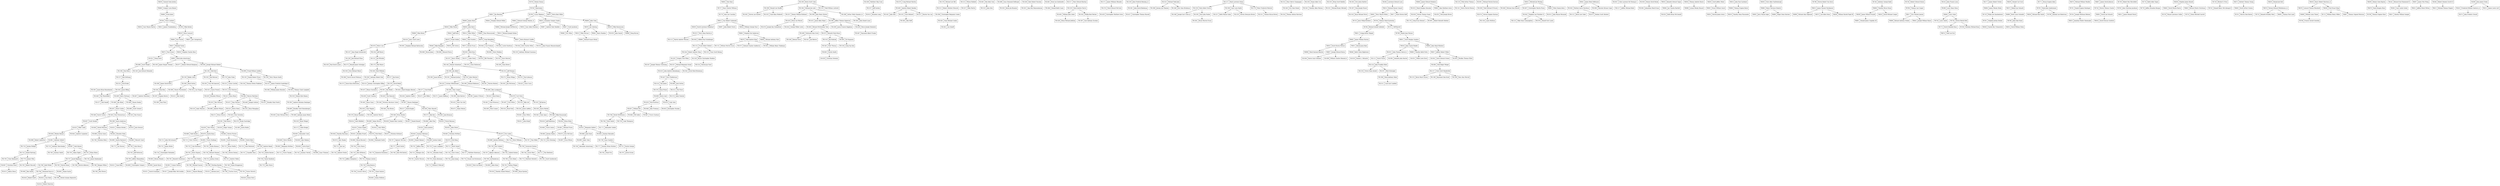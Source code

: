 digraph "Theta Kappa Zeta Family Tree" {
  node [shape=record]

  tk1821 [label="TK1821|David Gruninger"]
  tk1820 [label="TK1820|Nick von Bulow"]
  tk1819 [label="TK1819|Dylan Verst"]
  tk1818 [label="TK1818|Timothy Daniel Pollack"]
  tk1817 [label="TK1817|Joseph Riley McCrocklin"]
  tk1816 [label="TK1816|Robert Kreft"]
  tk1815 [label="TK1815|Antonio Juric"]
  tk1814 [label="TK1814|Robert Hairston"]
  tk1813 [label="TK1813|Aditya Desai"]
  tk1812 [label="TK1812|Zane Blair"]
  tk1811 [label="TK1811|Tejaswi Bhangi"]
  tk1810 [label="TK1810|Cory Reck"] tk1810 -> tk1814
  tk1809 [label="TK1809|Christopher Gregory"]
  tk1808 [label="TK1808|Ryan Epstein"]
  tk1807 [label="TK1807|Christian Stout"] tk1807 -> tk1813
  tk1806 [label="TK1806|Ben Smith"]
  tk1805 [label="TK1805|Shane Saylor"]
  tk1804 [label="TK1804|Jacob Myers"]
  tk1803 [label="TK1803|Brison Mondry"]
  tk1802 [label="TK1802|Quinn McKown"]
  tk1801 [label="TK1801|Connor Mattox"] tk1801 -> tk1817, tk1821
  tk1800 [label="TK1800|Aden Khan"]
  tk1799 [label="TK1799|Derek Graham Hepworth"]
  tk1798 [label="TK1798|Michael Gassen"] tk1798 -> tk1811
  tk1797 [label="TK1797|Justin Eccles"]
  tk1796 [label="TK1796|Charles Earle"]
  tk1795 [label="TK1795|Foster Horwitz"] tk1795 -> tk1819
  tk1794 [label="TK1794|Desmond Davis Jr."] tk1794 -> tk1799, tk1810, tk1816
  tk1793 [label="TK1793|Robert Buccelli"]
  tk1792 [label="TK1792|Tyler Reinhardt"]
  tk1791 [label="TK1791|Nathan Phipps"] tk1791 -> tk1808, tk1818
  tk1790 [label="TK1790|Jeffrey Himmelblau"] tk1790 -> tk1804, tk1809, tk1812
  tk1789 [label="TK1789|AJ Henderson"] tk1789 -> tk1800, tk1820
  tk1788 [label="TK1788|Sterling Hayden"] tk1788 -> tk1795, tk1796, tk1815
  tk1787 [label="TK1787|Tom Miller"]
  tk1786 [label="TK1786|Jedd Wilder"] tk1786 -> tk1806, tk1794
  tk1785 [label="TK1785|Noah Friz"]
  tk1784 [label="TK1784|Gunnar Horve"]
  tk1783 [label="TK1783|Steven Daum"] tk1783 -> tk1805
  tk1782 [label="TK1782|Kenneth Sweetnam"]
  tk1781 [label="TK1781|Chase Salyers"] tk1781 -> tk1802
  tk1780 [label="TK1780|Chris Baker"] tk1780 -> tk1791
  tk1779 [label="TK1779|Jenner Wile"] tk1779 -> tk1793, tk1807
  tk1778 [label="TK1778|Lars Wallin"] tk1778 -> tk1788, tk1798, tk1801
  tk1777 [label="TK1777|Zachary Brian Stichter"] tk1777 -> tk1785
  tk1776 [label="TK1776|Alex Myers"]
  tk1775 [label="TK1775|William D Metcalf"]
  tk1774 [label="TK1774|Duane Lee Kristensen"]
  tk1773 [label="TK1773|Matthew Herboth"]
  tk1772 [label="TK1772|Ian Havens"]
  tk1771 [label="TK1771|Alexander Goebel"]
  tk1770 [label="TK1770|Kameron Eisenhour"]
  tk1769 [label="TK1769|Ben Breece"]
  tk1768 [label="TK1768|Patrick Atkinson"]
  tk1767 [label="TK1767|Ajibayo Adeyeye"] tk1767 -> tk1789
  tk1766 [label="TK1766|Keegan Wilbur"] tk1766 -> tk1769
  tk1765 [label="TK1765|Scott Szatkowski"]
  tk1764 [label="TK1764|Tyler Smith"] tk1764 -> tk1771
  tk1763 [label="TK1763|Jeff Patterson"] tk1763 -> tk1790
  tk1762 [label="TK1762|Davis Nygren"] tk1762 -> tk1778, tk1782
  tk1761 [label="TK1761|Austin Niccum"]
  tk1760 [label="TK1760|Kyle McClintick"]
  tk1759 [label="TK1759|Greg Komora"] tk1759 -> tk1781, tk1784
  tk1758 [label="TK1758|Taylor Knoblock"] tk1758 -> tk1776
  tk1757 [label="TK1757|Matthew Knierman"] tk1757 -> tk1774
  tk1756 [label="TK1756|Sailesh Kadam"] tk1756 -> tk1780
  tk1755 [label="TK1755|Jeffery Humphrey"]
  tk1754 [label="TK1754|Christopher Hockaden"] tk1754 -> tk1803
  tk1753 [label="TK1753|Daniel Hartung"] tk1753 -> tk1779, tk1792
  tk1752 [label="TK1752|Joshua Green"]
  tk1751 [label="TK1751|Dustin George"] tk1751 -> tk1797
  tk1750 [label="TK1750|Andrew Fowler"]
  tk1749 [label="TK1749|Steven Doolan"]
  tk1748 [label="TK1748|Shane Bruggeman"]
  tk1747 [label="TK1747|Chandler Bass"]
  tk1746 [label="TK1746|Alexander Armstrong"]
  tk1745 [label="TK1745|Ryan Abraham"] tk1745 -> tk1775
  tk1744 [label="TK1744|Gavin West"] tk1744 -> tk1765, tk1773
  tk1743 [label="TK1743|Zachary Terrell"]
  tk1742 [label="TK1742|Andrew Tebbe"] tk1742 -> tk1748
  tk1741 [label="TK1741|Brandon Stahl"] tk1741 -> tk1745
  tk1740 [label="TK1740|Zachary Smith"]
  tk1739 [label="TK1739|Kurt Seibert"] tk1739 -> tk1756, tk1767
  tk1738 [label="TK1738|Isaac Sanders"] tk1738 -> tk1751, tk1777
  tk1737 [label="TK1737|Jacob Rigelman"] tk1737 -> tk1766, tk1768, tk1783, tk1786
  tk1736 [label="TK1736|Colin Myers"] tk1736 -> tk1763
  tk1735 [label="TK1735|Thomas Lowrey"] tk1735 -> tk1759
  tk1734 [label="TK1734|Junyi Jiang"]
  tk1733 [label="TK1733|Cole Hardman"] tk1733 -> tk1762
  tk1732 [label="TK1732|Eric Downing"]
  tk1731 [label="TK1731|James Butler"] tk1731 -> tk1754
  tk1730 [label="TK1730|Adam Zigler"]
  tk1729 [label="TK1729|Luke Thompson"]
  tk1728 [label="TK1728|Richard Shomer"] tk1728 -> tk1742, tk1752
  tk1727 [label="TK1727|Sunil Satish"] tk1727 -> tk1760, tk1770
  tk1726 [label="TK1726|James Rademaker"]
  tk1725 [label="TK1725|Zhengyu Qin"] tk1725 -> tk1761
  tk1724 [label="TK1724|Jordon Phillips"] tk1724 -> tk1753
  tk1723 [label="TK1723|Dale Pedzinski"]
  tk1722 [label="TK1722|Brian Padilla"] tk1722 -> tk1749
  tk1721 [label="TK1721|John McCormack"] tk1721 -> tk1731
  tk1720 [label="TK1720|Casey Langdale"] tk1720 -> tk1741
  tk1719 [label="TK1719|Alex Kittleson"] tk1719 -> tk1735, tk1755
  tk1718 [label="TK1718|Chris Green"] tk1718 -> tk1734
  tk1717 [label="TK1717|Tim Diedriech"]
  tk1716 [label="TK1716|Dalton Barnes"] tk1716 -> tk1758
  tk1715 [label="TK1715|Joe Lee"] tk1715 -> tk1750
  tk1714 [label="TK1714|Drew Williams"]
  tk1713 [label="TK1713|Chris Turturo"]
  tk1712 [label="TK1712|Travis Tanaka"]
  tk1711 [label="TK1711|Brett Sneed"] tk1711 -> tk1718, tk1757
  tk1710 [label="TK1710|Anthony Shevchenko"] tk1710 -> tk1740
  tk1709 [label="TK1709|Andrew Reedy"] tk1709 -> tk1716, tk1747
  tk1708 [label="TK1708|Derek McWilliams"] tk1708 -> tk1729, tk1764
  tk1707 [label="TK1707|Spencer McCune"] tk1707 -> tk1727
  tk1706 [label="TK1706|Nicholas Klein"]
  tk1705 [label="TK1705|Dyllin Kinman"] tk1705 -> tk1728
  tk1704 [label="TK1704|Chris Hoorn"] tk1704 -> tk1719
  tk1703 [label="TK1703|Ethan Hixon"] tk1703 -> tk1726, tk1737
  /*tk1702 [label="TK1702|Ethan Harmon"]*/ /*GUESSED*/
  tk1701 [label="TK1701|Jeffrey Han"] tk1701 -> tk1725
  tk1700 [label="TK1700|Zachariah Dunbar"] tk1700 -> tk1744, tk1717
  tk1699 [label="TK1699|Andy Chen"] tk1699 -> tk1746
  tk1698 [label="TK1698|Robert Anderton"]
  tk1697 [label="TK1697|Evan Wilson"]
  tk1696 [label="TK1696|Isaac Trimmer"]
  tk1695 [label="TK1695|Travis Stallings"] tk1695 -> tk1705, tk1733
  tk1694 [label="TK1694|Nathaniel Smith"]
  tk1693 [label="TK1693|Zachary Reynolds"] tk1693 -> tk1738
  tk1692 [label="TK1692|Benjamin McNees"] tk1692 -> tk1712
  tk1691 [label="TK1691|Scott Kucharski"] tk1691 -> tk1722
  tk1690 [label="TK1690|Austin Hayhurst"] tk1690 -> tk1736, tk1772
  tk1689 [label="TK1689|Todd Deskin"]
  tk1688 [label="TK1688|Jeremy Bultema"] tk1688 -> tk1700, tk1739
  tk1687 [label="TK1687|Seth Bowen"] tk1687 -> tk1703, tk1730
  /*tk1686 [label="TK1686|Andrew Beadles"]*/ /*GUESSED*/
  tk1685 [label="TK1685|Jeremy Bailey"] tk1685 -> tk1732
  tk1684 [label="TK1684|Will Adler"]
  tk1683 [label="TK1683|Daniel Skinner"]
  tk1682 [label="TK1682|Derik Sikes"] tk1682 -> tk1709, tk1723
  tk1681 [label="TK1681|Anthony Seibert"] tk1681 -> tk1687, tk1710, tk1724
  tk1680 [label="TK1680|Darius Samz"] tk1680 -> tk1706
  tk1679 [label="TK1679|Austin Ryan"] tk1679 -> tk1713, tk1695, tk1721
  tk1678 [label="TK1678|Nick Reed"] tk1678 -> tk1694
  /*tk1677 [label="TK1677|"]*/
  /*tk1676 [label="TK1676|"]*/
  tk1675 [label="TK1675|Eric McClure"] tk1675 -> tk1697
  tk1674 [label="TK1674|Alec Manke"] tk1674 -> tk1715
  tk1673 [label="TK1673|Eric Liobis"] tk1673 -> tk1688, tk1714, tk1787
  /*tk1672 [label="TK1672|Timothy Lane"]*/
  tk1671 [label="TK1671|Nicholas Kirkland"]
  tk1670 [label="TK1670|Erik Hoeg"] tk1670 -> tk1711, tk1720
  tk1669 [label="TK1669|Jordan Eaker"] tk1669 -> tk1701
  tk1668 [label="TK1668|Josh Dash"] tk1668 -> tk1699
  tk1667 [label="TK1667|Travis Clarkson"]
  tk1666 [label="TK1666|Bryan Buccieri"] tk1666 -> tk1704
  /*tk1665 [label="TK1665|"]*/
  tk1664 [label="TK1664|Steven Proctor"] tk1664 -> tk1682, tk1691
  /*tk1663 [label="TK1663|"]*/
  tk1662 [label="TK1662|Nicholas McNees"] tk1662 -> tk1670
  tk1661 [label="TK1661|Michael Fuson"] tk1661 -> tk1675, tk1685
  tk1660 [label="TK1660|Wescott Clark"]
  tk1659 [label="TK1659|Calvin Bush"] tk1659 -> tk1696, tk1743
  tk1658 [label="TK1658|Timothy Burcham"] tk1658 -> tk1674
  tk1657 [label="TK1657|William Bro"] tk1657 -> tk1708, tk1667, tk1684
  tk1656 [label="TK1656|Wesley Benner"] tk1656 -> tk1681, tk1698
  tk1655 [label="TK1655|John Zeiser"] tk1655 -> tk1662, tk1673
  tk1654 [label="TK1654|Cody White"] tk1654 -> tk1671
  tk1653 [label="TK1653|Kristopher Stuckey"]
  tk1652 [label="TK1652|Benjamin Seibert"] tk1652 -> tk1668, tk1693
  tk1651 [label="TK1651|Bradley Pruett"] tk1651 -> tk1666
  /*tk1650 [label="TK1650|Michael Mast"]*/
  tk1649 [label="TK1649|Steve Mardis"] tk1649 -> tk1692
  tk1648 [label="TK1648|Travis Lemco"]
  /*tk1647 [label="TK1647|"]*/ /* GUESS Anthony Klee */
  tk1646 [label="TK1646|Alex Freeman"]
  tk1645 [label="TK1645|Brandon Duke"] tk1645 -> tk1690, tk1660
  tk1644 [label="TK1644|Andrew Carpenter"]
  tk1643 [label="TK1643|Zachary Bierhaus"] tk1643 -> tk1669, tk1683, tk1707
  /*tk1642 [label="TK1642|"]*/ /* GUESS Justin Larson */
  /*tk1641 [label="TK1641|"]*/ /* GUESS Leyland Robinson */
  tk1640 [label="TK1640|Derek Petersen"] tk1640 -> tk1645, tk1680
  tk1639 [label="TK1639|Thor Nearn"] tk1639 -> tk1689, tk1664, tk1679
  /*tk1638 [label="TK1638|John Aaron Murray"]*/
  /*tk1637 [label="TK1637|Berell McClellan"]*/
  tk1636 [label="TK1636|Alex Mahlan"] tk1636 -> tk1659
  tk1635 [label="TK1635|Ryan Jackson"] tk1635 -> tk1643
  tk1634 [label="TK1634|Brian Hicks"] tk1634 -> tk1652, tk1661
  tk1633 [label="TK1633|Flavel Heyman"] tk1633 -> tk1655
  tk1632 [label="TK1632|Dylan Engels"] tk1632 -> tk1651, tk1658, tk1678
  /*tk1631 [label="TK1631|Trevor Akers"]*/
  /*tk1630 [label="TK1630|Ronald Wuerdeman"]*/
  tk1629 [label="TK1629|Christian Sweeney"]
  tk1628 [label="TK1628|Daniel Marc Liechty"]
  tk1627 [label="TK1627|Daniel Kinsell"]
  tk1626 [label="TK1626|Nick Kaufman"] tk1626 -> tk1646, tk1657
  /*tk1625 [label="TK1625|"]*/
  tk1624 [label="TK1624|Cody Getz"] tk1624 -> tk1653
  tk1623 [label="TK1623|Mike Cahill"] tk1623 -> tk1644, tk1656
  tk1622 [label="TK1622|Thomas Brooks"]
  /*tk1621 [label="TK1621|Austin Matt"]*/
  /*tk1620 [label="TK1620|Anthony Varner"]*/
  tk1619 [label="TK1619|Edgar Vargas"]
  /*tk1618 [label="TK1618|"]*/
  /*tk1617 [label="TK1617|Adam Sollman"]*/
  tk1616 [label="TK1616|Jeff Rubitshun"] tk1616 -> tk1648
  /*tk1615 [label="TK1615|"]*/ /* GUESS Dan Pechacek */
  tk1614 [label="TK1614|Seth Mihlfeld"]
  tk1613 [label="TK1613|Brandon Long"]
  /*tk1612 [label="TK1612|Kyle Kustra"]*/
  tk1611 [label="TK1611|John Kropf"]
  tk1610 [label="TK1610|Josh Howard"]
  tk1609 [label="TK1609|Adam Hirsch"] tk1609 -> tk1632, tk1654
  tk1608 [label="TK1608|Alex Fine"] tk1608 -> tk1635
  tk1607 [label="TK1607|Scott Decker"] tk1607 -> tk1623
  /*tk1606 [label="TK1606|Keith Cooper"]*/
  tk1605 [label="TK1605|Alexander Cook"] tk1605 -> tk1636, tk1649
  tk1604 [label="TK1604|Josh Bronson"]
  /*tk1603 [label="TK1603|Joseph Aubin"]*/
  tk1602 [label="TK1602|Dustin Smith"] tk1602 -> tk1629
  tk1601 [label="TK1601|Ross Miller"] tk1601 -> tk1611
  tk1600 [label="TK1600|Kevin Lind"] tk1600 -> tk1624, tk1626
  /*tk1599 [label="TK1599|"]*/
  tk1598 [label="TK1598|Aaron Anderson"] tk1598 -> tk1610, tk1640, tk1622
  /*tk1597 [label="TK1597|"]*/
  /*tk1596 [label="TK1596|"]*/
  /*tk1595 [label="TK1595|"]*/
  /*tk1594 [label="TK1594|"]*/
  /*tk1593 [label="TK1593|"]*/
  /*tk1592 [label="TK1592|"]*/
  tk1591 [label="TK1591|Neil Myers"] tk1591 -> tk1619, tk1639
  /*tk1590 [label="TK1590|"]*/
  /*tk1589 [label="TK1589|"]*/
  tk1588 [label="TK1588|Mike Kruszynski"] tk1588 -> tk1634, tk1616
  /*tk1587 [label="TK1587|Craig Kedrowski"]*/
  /*tk1586 [label="TK1586|"]*/
  tk1585 [label="TK1585|Ben Hoff"]
  /*tk1584 [label="TK1584|"]*/
  /*tk1583 [label="TK1583|Gabe Golcher"]*/
  /*tk1582 [label="TK1582|"]*/
  /*tk1581 [label="TK1581|"]*/
  tk1580 [label="TK1580|Justin Bailey"]
  tk1579 [label="TK1579|Bruce Thackery"] tk1579 -> tk1614
  /*tk1578 [label="TK1578|"]*/
  /*tk1577 [label="TK1577|"]*/
  tk1576 [label="TK1576|Ryan Prince"] tk1576 -> tk1600
  /*tk1575 [label="TK1575|"]*/
  tk1574 [label="TK1574|Andy Nuetzel"]
  tk1573 [label="TK1573|Collin Krepps"] tk1573 -> tk1605
  tk1572 [label="TK1572|Bob Iles"] tk1572 -> tk1608, tk1633
  tk1571 [label="TK1571|Brian Hirsch"]
  tk1570 [label="TK1570|Brady Eastridge"] tk1570 -> tk1580
  /*tk1569 [label="TK1569|"]*/
  tk1568 [label="TK1568|David Corbin"]
  /*tk1567 [label="TK1567|"]*/
  tk1566 [label="TK1566|Brian Barker"] tk1566 -> tk1609, tk1627, tk1628
  tk1565 [label="TK1565|Tyler Aune"]
  /*tk1564 [label="TK1564|"]*/
  tk1563 [label="TK1563|Paul Zimmerman"] tk1563 -> tk1598, tk1607
  tk1562 [label="TK1562|Matt Thomas"] tk1562 -> tk1602
  tk1561 [label="TK1561|Lex Seneff"]
  /*tk1560 [label="TK1560|Brandon Mullen"]*/
  tk1559 [label="TK1559|Andrew Morin"]
  tk1558 [label="TK1558|Aaron Merkel"] tk1558 -> tk1565, tk1588
  tk1557 [label="TK1557|Mike Martin"]
  /*tk1556 [label="TK1556|Roger Lovelady"]*/
  /*tk1555 [label="TK1555|Stephen Lauria"]*/
  tk1554 [label="TK1554|Jason LaBella"] tk1554 -> tk1601
  /*tk1553 [label="TK1553|Brian Klimaszewski"]*/
  /*tk1552 [label="TK1552|Vijay Kaul"]*/
  /*tk1551 [label="TK1551|Tyler Hougland"]*/
  /*tk1550 [label="TK1550|Steve Dodson"]*/
  tk1549 [label="TK1549|Keenan Davis"]
  tk1548 [label="TK1548|Tim Brown"]
  /*tk1547 [label="TK1547|Brandon Boys"]*/
  tk1546 [label="TK1546|Marc Bassett"] tk1546 -> tk1572, tk1604
  tk1545 [label="TK1545|John Amt"]
  tk1544 [label="TK1544|Stan Zaremba"] tk1544 -> tk1570, tk1591
  tk1543 [label="TK1543|Ron Stanis"]
  /*tk1542 [label="TK1542|Adam Sekela"]*/
  tk1541 [label="TK1541|Jon Reeves"]
  /*tk1540 [label="TK1540|Keith Huster"]*/
  /*tk1539 [label="TK1539|Jim Howard"]*/
  /*tk1538 [label="TK1538|Paul Gross"]*/
  tk1537 [label="TK1537|Jeff Gordon"] tk1537 -> tk1613
  /*tk1536 [label="TK1536|Matt Domoradzki"]*/
  tk1535 [label="TK1535|Chris Bohnert"] tk1535 -> tk1585
  /*tk1534 [label="TK1534|Steve Beccia"]*/
  tk1533 [label="TK1533|Billy Art"] tk1533 -> tk1554
  tk1532 [label="TK1532|Kevin Olsen"] tk1532 -> tk1544, tk1571
  /*tk1531 [label="TK1531|Jeff Iten"]*/
  /*tk1530 [label="TK1530|David Whitman"]*/
  tk1529 [label="TK1529|Brent Weigel"] tk1529 -> tk1573
  tk1528 [label="TK1528|Cody Wagner"] tk1528 -> tk1559, tk1579
  tk1527 [label="TK1527|Ruston Van Lue"]
  tk1526 [label="TK1526|Greg Van Dyk"]
  /*tk1525 [label="TK1525|Caleb Tennis"]*/
  tk1524 [label="TK1524|Brad Stull"]
  /*tk1523 [label="TK1523|"]*/
  /*tk1522 [label="TK1522|"]*/
  /*tk1521 [label="TK1521|"]*/
  tk1520 [label="TK1520|Ryan Monaghan"]
  tk1519 [label="TK1519|Andy Maxson"]
  /*tk1518 [label="TK1518|"]*/
  tk1517 [label="TK1517|David Kugler"] tk1517 -> tk1566
  tk1516 [label="TK1516|Jim Kubicek"] tk1516 -> tk1562
  /*tk1515 [label="TK1515|Scott Joji"]*/
  tk1514 [label="TK1514|Tim James"] tk1514 -> tk1576
  tk1513 [label="TK1513|Wilson Hubbell"] tk1513 -> tk1557
  tk1512 [label="TK1512|Tim Finch"] tk1512 -> tk1574
  /*tk1511 [label="TK1511|"]*/
  tk1510 [label="TK1510|John Doty"]
  tk1509 [label="TK1509|Nick Cramer"]
  tk1508 [label="TK1508|Matthew Olig Crain"] tk1508 -> tk1537
  tk1507 [label="TK1507|Steve Corbin"] tk1507 -> tk1543, tk1563, tk1568
  tk1506 [label="TK1506|Nicholas Abraham Cohen"] tk1506 -> tk1548
  /*tk1505 [label="TK1505|Benjamin Charles Brunner"]*/
  /*tk1504 [label="TK1504|Jay Kristoffer Brotz"]*/
  tk1503 [label="TK1503|Kevin Joe Brannin"]
  tk1502 [label="TK1502|RJ Barton"] tk1502 -> tk1558
  tk1501 [label="TK1501|Alan Roy Balasundaram"]
  /*tk1500 [label="TK1500|Chase Anderson"]*/
  /*tk1499 [label="TK1499|"]*/
  tk1498 [label="TK1498|Andrew Wlazlo"]
  tk1497 [label="TK1497|Clint White"] tk1497 -> tk1524
  tk1496 [label="TK1496|Josh Sutton"] tk1496 -> tk1512
  tk1495 [label="TK1495|Ed Stapanon"] tk1495 -> tk1526
  /*tk1494 [label="TK1494|Christopher Charles Schantz"]*/
  tk1493 [label="TK1493|Glen Michael Ritzi"]
  /*tk1492 [label="TK1492|John William Meyer III"]*/
  /*tk1491 [label="TK1491|Eric Michael Kleen"]*/
  tk1490 [label="TK1490|Nathaniel Alan Irwin"] tk1490 -> tk1541, tk1549
  tk1489 [label="TK1489|Jim Hicks"] tk1489 -> tk1507
  tk1488 [label="TK1488|Scott Grenert"]
  tk1487 [label="TK1487|Shawn Denlinger"] tk1487 -> tk1517, tk1546
  tk1486 [label="TK1486|Issac Desmond DeBurger"] tk1486 -> tk1503
  tk1485 [label="TK1485|Ryan Claus"] tk1485 -> tk1528
  tk1484 [label="TK1484|Donald Keith Casey"]
  tk1483 [label="TK1483|Andrew Robert Barkley"] tk1483 -> tk1527, tk1535, tk1545
  tk1482 [label="TK1482|Brad Lee Zenthoefer"] tk1482 -> tk1484
  tk1481 [label="TK1481|Chad Wiseman"] tk1481 -> tk1509
  tk1480 [label="TK1480|Anthony Jason Welch"] tk1480 -> tk1529
  /*tk1479 [label="TK1479|John David Trimble"]*/
  tk1478 [label="TK1478|Curt Stutz"] tk1478 -> tk1497, tk1502, tk1533
  tk1477 [label="TK1477|Neil Seneff"]
  tk1476 [label="TK1476|Joseph Ray Schmeltzer"]
  tk1475 [label="TK1475|Kenneth Mark Rossi"] tk1475 -> tk1495, tk1516
  /*tk1474 [label="TK1474|Koji Okamoto"]*/
  /*tk1473 [label="TK1473|Matthe Jerome Niese"]*/
  tk1472 [label="TK1472|Adam Nelson"]
  tk1471 [label="TK1471|Joe Miller"]
  tk1470 [label="TK1470|Craig Michael Martini"] tk1470 -> tk1483
  /*tk1469 [label="TK1469|Nathan Alan Johanningsmeier"]*/
  /*tk1468 [label="TK1468|Scott Donal Jank"]*/
  tk1467 [label="TK1467|Raymond Albert Franko"]
  tk1466 [label="TK1466|Shawn Dooley"] tk1466 -> tk1488
  /*tk1465 [label="TK1465|Jarrod Marcum Dobson"]*/
  /*tk1464 [label="TK1464|Micahel Reid Torosian"]*/
  tk1463 [label="TK1463|Richard McSweeney Tate"] tk1463 -> tk1475, tk1490
  tk1462 [label="TK1462|Ben Kelly Schy"] tk1462 -> tk1510
  /*tk1461 [label="TK1461|Bryan Ross Rushing"]*/
  tk1460 [label="TK1460|Bradley Scott Rosenberger"] tk1460 -> tk1480, tk1493
  /*tk1459 [label="TK1459|Douglas Allen Pulskamp"]*/
  tk1458 [label="TK1458|Kent Robert Paschen"] tk1458 -> tk1501
  tk1457 [label="TK1457|Tony Parrish"] tk1457 -> tk1532, tk1520
  /*tk1456 [label="TK1456|"]*/
  tk1455 [label="TK1455|Ben Maxson"] tk1455 -> tk1498, tk1519
  tk1454 [label="TK1454|George Wilber Lewis"]
  /*tk1453 [label="TK1453|Michael Wade Humes"]*/
  tk1452 [label="TK1452|Brad Henry"] tk1452 -> tk1481
  /*tk1451 [label="TK1451|"]*/
  tk1450 [label="TK1450|Tim Hancock"] tk1450 -> tk1487, tk1506
  tk1449 [label="TK1449|Joseph Guthrie"]
  /*tk1448 [label="TK1448|"]*/
  tk1447 [label="TK1447|Kurt Fledderman"] tk1447 -> tk1496, tk1514
  /*tk1446 [label="TK1446|Justin Tai Dodds"]*/
  tk1445 [label="TK1445|Sean Michael Conley"] tk1445 -> tk1561
  /*tk1444 [label="TK1444|Jesse Dean Comer"]*/
  tk1443 [label="TK1443|Mark Douglas Bessler"]
  /*tk1442 [label="TK1442|Peter Richard Allabaugh"]*/
  /*tk1441 [label="TK1441|Andrew Joseph Zehnder"]*/
  tk1440 [label="TK1440|Tim Wuestefeld"] tk1440 -> tk1477 /* LB Darrell Hardesty who has LB Deburger */
  /*tk1439 [label="TK1439|Charlie Edward Ratz"]*/
  tk1438 [label="TK1438|Jason Frances Rapplean"]
  tk1437 [label="TK1437|Rimas Gozulaitis"]
  tk1436 [label="TK1436|Scott Chasten"] tk1436 -> tk1485
  tk1435 [label="TK1435|Nate Van Sell"] tk1435 -> tk1472
  tk1434 [label="TK1434|Andrew Smith"]
  /*tk1433 [label="TK1433|"]*/
  tk1432 [label="TK1432|Bradley Hunt North"]
  /*tk1431 [label="TK1431|Michael Jason Kratoska"]*/
  tk1430 [label="TK1430|Brian Michael Jedlicka"]
  tk1429 [label="TK1429|Christopher Matthew Irwin"]
  tk1428 [label="TK1428|Rocco Joseph Dominick"] tk1428 -> tk1467
  tk1427 [label="TK1427|Christopher Thomas Russell"]
  /*tk1426 [label="TK1426|Anthony Paul Niese"]*/
  tk1425 [label="TK1425|Jason Allen Major"]
  /*tk1424 [label="TK1424|Brian M. Fentress"]*/
  /*tk1423 [label="TK1423|Craig Thomas Donze"]*/
  tk1422 [label="TK1422|Chris Curry"]
  /*tk1421 [label="TK1421|"]*/
  tk1420 [label="TK1420|Brandon Wilson"]
  tk1419 [label="TK1419|Brian Lee Wessel"] tk1419 -> tk1454, tk1476
  /*tk1418 [label="TK1418|Eric Lee Wathen"]*/
  /*tk1417 [label="TK1417|Larry Wayne Tooley II"]*/
  /*tk1416 [label="TK1416|John Bryndon Steele"]*/
  tk1415 [label="TK1415|Ben Smith"]
  /*tk1414 [label="TK1414|"]*/
  /*tk1413 [label="TK1413|"]*/
  tk1412 [label="TK1412|Ryan Rizzo"] tk1412 -> tk1455
  /*tk1411 [label="TK1411|"]*/
  tk1410 [label="TK1410|John Andrew Rennekamp"] tk1410 -> tk1447
  tk1409 [label="TK1409|Barry Portman"] tk1409 -> tk1489, tk1466
  /*tk1408 [label="TK1408|"]*/
  tk1407 [label="TK1407|Andrew Maschino"]
  tk1406 [label="TK1406|Ben Lyndgaard"] tk1406 -> tk1478, tk1452
  tk1405 [label="TK1405|William John Leber"] tk1405 -> tk1430
  /*tk1404 [label="TK1404|Michael Anthony Robert Kreiberg"]*/
  /*tk1403 [label="TK1403|Theodore George Hulsman"]*/
  /*tk1402 [label="TK1402|Todd Richard Hoaglund"]*/
  /*tk1401 [label="TK1401|Rex Gordon Fuller"]*/
  /*tk1400 [label="TK1400|Jonathan Keith Francis"]*/
  tk1399 [label="TK1399|Paul Flory"]
  tk1398 [label="TK1398|Jeremy Jay Flamion"]
  tk1397 [label="TK1397|Earl Anthony Escobar"]
  tk1396 [label="TK1396|Jeffery Thomas Epperson"] tk1396 -> tk1428, tk1438, tk1463
  tk1395 [label="TK1395|Andrew Nicholas Denlinger"] tk1395 -> tk1460
  tk1394 [label="TK1394|Christopher Benjamin Conley"] tk1394 -> tk1445
  /*tk1393 [label="TK1393|Bradley Evan Comer"]*/
  tk1392 [label="TK1392|Jason Brian Bunselmeier"] tk1392 -> tk1440 /* GUESSED by Kevin Brannin */
  tk1391 [label="TK1391|Ken Bedel"] tk1391 -> tk1436, tk1450
  tk1390 [label="TK1390|Kyle Bartow"] tk1390 -> tk1435
  tk1389 [label="TK1389|Shawn Wischmeier"] tk1389 -> tk1415
  tk1388 [label="TK1388|David Gerard Wahman"]
  tk1387 [label="TK1387|Eugene Rector"] tk1387 -> tk1399
  /*tk1386 [label="TK1386|"]*/
  tk1385 [label="TK1385|James O'Dwyer"]
  tk1384 [label="TK1384|Marcos Martinez"] tk1384 -> tk1457, tk1432, tk1449
  tk1383 [label="TK1383|John Daniel Lazar"]
  /*tk1382 [label="TK1382|Jeffery Lee Foale"]*/
  tk1381 [label="TK1381|Bruce Warren Evans"]
  /*tk1380 [label="TK1380|Justing Patrick Coakley"]*/
  /*tk1379 [label="TK1379|Steven Michael Berg"]*/
  tk1378 [label="TK1378|David Bedel"] tk1378 -> tk1391, tk1437, tk1443
  tk1377 [label="TK1377|Chad Baker"] tk1377 -> tk1434, tk1471
  /*tk1376 [label="TK1376|Joshua Aaron Trueblood"]*/
  /*tk1375 [label="TK1375|Douglas William Payne"]*/
  tk1374 [label="TK1374|Mark Edward McClain"] tk1374 -> tk1429
  tk1373 [label="TK1373|Darin Ryan Klotzsche"]
  /*tk1372 [label="TK1372|Andrew Russell Jones"]*/
  tk1371 [label="TK1371|Jason Hoffman"]
  /*tk1370 [label="TK1370|Brett Alan Wiltshire"]*/
  /*tk1369 [label="TK1369|Matthew Paul Weir"]*/
  /*tk1368 [label="TK1368|Kevin Michael Unger"]*/
  /*tk1367 [label="TK1367|Michael Shawn Stewart"]*/
  /*tk1366 [label="TK1366|Patrick Steven Sohaney"]*/
  /*tk1365 [label="TK1365|David Michael Snyder"]*/
  /*tk1364 [label="TK1364|Cory Allan Smith"]*/
  /*tk1363 [label="TK1363|Michael Andrew Sherry"]*/
  tk1362 [label="TK1362|Steven Lee Seyfert"]
  tk1361 [label="TK1361|John David Riedeman"] tk1361 -> tk1427
  /*tk1360 [label="TK1360|Daryl Lewis Peterson"]*/
  /*tk1359 [label="TK1359|John William McBroom"]*/
  /*tk1358 [label="TK1358|Daniel D'Andre LaBelle"]*/
  tk1357 [label="TK1357|Dennis William Kirkland"] tk1357 -> tk1419
  tk1356 [label="TK1356|Brad Key"] tk1356 -> tk1387, tk1407
  /*tk1355 [label="TK1355|William Blackburn Howard"]*/
  tk1354 [label="TK1354|Thomas Adrian Harrison"]
  /*tk1353 [label="TK1353|John Ciro Haraguchi"]*/
  tk1352 [label="TK1352|Aaron French"] tk1352 -> tk1420
  /*tk1351 [label="TK1351|"]*/
  tk1350 [label="TK1350|Jason Effing"] tk1350 -> tk1409, tk1440
  tk1349 [label="TK1349|Tony Cooper"] tk1349 -> tk1390, tk1385, tk1371
  tk1348 [label="TK1348|Joseph Earl Coons Jr."]
  tk1347 [label="TK1347|Joseph Thomas Chowning"]
  tk1346 [label="TK1346|Kurt Alan Brinkman"]
  tk1345 [label="TK1345|Erick Mark Breneman"]
  /*tk1344 [label="TK1344|Mark Allen Bower"]*/
  tk1343 [label="TK1343|Phillip Kent Becher"] tk1343 -> tk1397
  tk1342 [label="TK1342|Timothy Allen Watson"]
  /*tk1341 [label="TK1341|John Thomas Treager"]*/
  tk1340 [label="TK1340|Eric Dale Steele"] tk1340 -> tk1354
  /*tk1339 [label="TK1339|Mark Alan Sparks"]*/
  /*tk1338 [label="TK1338|Michael Levi Seals"]*/
  tk1337 [label="TK1337|Michael Benjamin Schall"] tk1337 -> tk1345, tk1410
  /*tk1336 [label="TK1336|"]*/
  tk1335 [label="TK1335|Les Nugen"]
  /*tk1334 [label="TK1334|Christopher Alan Moore"]*/
  tk1333 [label="TK1333|Chad Allan Modesitt"] /* LB Casey Irwin -- John "JB" Brown is giving me weird inconsistent info here */
  tk1332 [label="TK1332|Cortney Mittelsteadt"] tk1332 -> tk1349, tk1377, tk1406
  tk1331 [label="TK1331|Michael Brady Mitchell"]
  tk1330 [label="TK1330|Erin Michael Meyer"] tk1330 -> tk1388
  tk1329 [label="TK1329|Paul David Laune"]
  /*tk1328 [label="TK1328|Kenneth Michael Labhart"]*/
  tk1327 [label="TK1327|Jim Kuntz"] tk1327 -> tk1378
  /*tk1326 [label="TK1326|"]*/
  tk1325 [label="TK1325|Kurt Johnson"] tk1325 -> tk1422
  /*tk1324 [label="TK1324|Jeff Duane Johnson"]*/
  /*tk1323 [label="TK1323|Daniel Lawrence Janko"]*/
  tk1322 [label="TK1322|Michael Todd Jahn"] tk1322 -> tk1346, tk1398
  /*tk1321 [label="TK1321|Shannon Wayne Holmes"]*/
  /*tk1320 [label="TK1320|Michael Alan Haskins"]*/
  tk1319 [label="TK1319|Mark Andrew Harris"] tk1319 -> tk1343, tk1405
  tk1318 [label="TK1318|Dennis Kyle Hamm"] tk1318 -> tk1395
  /*tk1317 [label="TK1317|Donal Eugene Gower"]*/
  tk1316 [label="TK1316|Ryan Michael Ferris"]
  tk1315 [label="TK1315|Eric Fentress"] tk1315 -> tk1384, tk1412
  tk1314 [label="TK1314|Patrick Jay Faist"]
  tk1313 [label="TK1313|Jeremy Christopher Effing"]
  tk1312 [label="TK1312|Robert Mathew Edwards"] tk1312 -> tk1394 /* LB Casey Irwin -- John "JB" Brown is giving me weird inconsistent info here */
  tk1311 [label="TK1311|Cash Earl Canfield"]
  /*tk1310 [label="TK1310|Chad Everett Brummett"]*/
  tk1309 [label="TK1309|John Henry Brown"] tk1309 -> tk1396, tk1425
  tk1308 [label="TK1308|James David Britt"] tk1308 -> tk1356
  /*tk1307 [label="TK1307|William Sean Bowen"]*/
  tk1306 [label="TK1306|William James Boucher"]
  tk1305 [label="TK1305|Jim McGowan"]
  /*tk1304 [label="TK1304|"]*/
  /*tk1303 [label="TK1303|"]*/
  tk1302 [label="TK1302|Gregory Scot Wiley"] tk1302 -> tk1337, tk1347
  /*tk1301 [label="TK1301|"]*/
  tk1300 [label="TK1300|Brad Sutton"] tk1300 -> tk1335, tk1389
  /*tk1299 [label="TK1299|Steven Heath Sunberg"]*/
  tk1298 [label="TK1298|Ronald Lee Shaffer"] tk1298 -> tk1333, tk1362
  /*tk1297 [label="TK1297|Robert Clifton Rogers"]*/
  tk1296 [label="TK1296|Edward Robinson"]
  tk1295 [label="TK1295|Kurt John Parker"] tk1295 -> tk1381
  /*tk1294 [label="TK1294|Michael Wayne Palmer"]*/
  tk1293 [label="TK1293|Troy McClamroch"] tk1293 -> tk1352
  /*tk1292 [label="TK1292|Stephen Eric Mattingly"]*/
  /*tk1291 [label="TK1291|Todd James Lemon"]*/
  /*tk1290 [label="TK1290|Michael Thomas Kerrick"]*/
  /*tk1289 [label="TK1289|David Edward Huey"]*/
  tk1288 [label="TK1288|Arthur Nello Giannini, Jr."] tk1288 -> tk1383
  tk1287 [label="TK1287|Paul Joseph Fessel"] tk1287 -> tk1316 /* LB Jon McBroom */
  tk1286 [label="TK1286|Mark Anthony Didat"] tk1286 -> tk1311
  /*tk1285 [label="TK1285|Richard Allen Davis, Jr."]*/
  tk1284 [label="TK1284|Anthony Robert Dall"] tk1284 -> tk1313, tk1373
  /*tk1283 [label="TK1283|Richard James Comer, Jr."]*/
  tk1282 [label="TK1282|Thomas Clark Campbell"] tk1282 -> tk1318
  tk1281 [label="TK1281|Warren Bullock"]
  tk1280 [label="TK1280|Jason Brown"]
  /*tk1279 [label="TK1279|Robert James Arlt"]*/
  tk1278 [label="TK1278|Michael Lee Hill"] tk1278 -> tk1312
  /*tk1277 [label="TK1277|Aaron James Burghardt"]*/
  /*tk1276 [label="TK1276|David John Will"]*/
  tk1275 [label="TK1275|Brian Whipp"] tk1275 -> tk1305
  /*tk1274 [label="TK1274|Andrew Keith Strin"]*/
  tk1273 [label="TK1273|Ronald James Schwipps"] tk1273 -> tk1330
  /*tk1272 [label="TK1272|Thomas Corey Schultz"]*/
  tk1271 [label="TK1271|James Williams Rhoades"] tk1271 -> tk1374
  /*tk1270 [label="TK1270|Anthony Edward Pullen"]*/
  /*tk1269 [label="TK1269|Eric William Paul"]*/
  /*tk1268 [label="TK1268|Gregory John Orschell"]*/
  /*tk1267 [label="TK1267|Eric Ronald Meyer"]*/
  /*tk1266 [label="TK1266|Norman Scott McKnight"]*/
  /*tk1265 [label="TK1265|Steven Gregory Magruder"]*/
  tk1264 [label="TK1264|Michael Jon Lehr"] tk1264 -> tk1288, tk1309, tk1357
  /*tk1263 [label="TK1263|Daniel Anthony Krieg"]*/
  tk1262 [label="TK1262|Eric Julius Koetter"] tk1262 -> tk1287 /* BB Bill Didelot */
  tk1261 [label="TK1261|Michael Jordan"]
  /*tk1260 [label="TK1260|Brian John Ingalls"]*/
  tk1259 [label="TK1259|John Fredrick Henning, Jr."] tk1259 -> tk1361
  tk1258 [label="TK1258|Bryan Christopher Hankins"] tk1258 -> tk1314
  tk1257 [label="TK1257|Keith Wayne Galey"]
  tk1256 [label="TK1256|Thomas Edwin Finkbiner"]
  tk1255 [label="TK1255|Erik Drake"] tk1255 -> tk1350
  /*tk1254 [label="TK1254|Chad Anthony Dieselberg"]*/
  /*tk1253 [label="TK1253|Ralph LeRoy Coryea III"]*/
  tk1252 [label="TK1252|Marc Herve Champagne"] tk1252 -> tk1340
  tk1251 [label="TK1251|Thomas Bryan Brown"]
  tk1250 [label="TK1250|Brian Scott Babillis"] tk1250 -> tk1331
  /*tk1249 [label="TK1249|Andrew Charles Edwards"]*/
  tk1248 [label="TK1248|Rick Wilhelm"] tk1248 -> tk1284, tk1327
  /*tk1247 [label="TK1247|"]*/
  /*tk1246 [label="TK1246|"]*/
  /*tk1245 [label="TK1245|"]*/
  tk1244 [label="TK1244|Robert Andrew Shea"] tk1244 -> tk1258, tk1302
  /*tk1243 [label="TK1243|Derek Russel Sharp"]*/
  /*tk1242 [label="TK1242|Reese Allen Scott"]*/
  /*tk1241 [label="TK1241|Mark Joseph Schmelzer"]*/
  /*tk1240 [label="TK1240|Gary Lee Ruston"]*/
  /*tk1239 [label="TK1239|Douglas John Rosenberger"]*/
  tk1238 [label="TK1238|Joel Richard Plaas"] tk1238 -> tk1273, tk1329
  /*tk1237 [label="TK1237|Chris Steven Peak"]*/
  /*tk1236 [label="TK1236|Steve Michael Niemann"]*/
  tk1235 [label="TK1235|Jeff Morgan"] tk1235 -> tk1325, tk1275
  tk1234 [label="TK1234|John Meister"] tk1234 -> tk1281, tk1296, tk1332
  /*tk1233 [label="TK1233|John Benjamin Maze"]*/
  tk1232 [label="TK1232|Todd William Latterell"]
  tk1231 [label="TK1231|James Fredrick Goodridge II"] tk1231 -> tk1282, tk1306
  tk1230 [label="TK1230|Bobby Getts"] tk1230 -> tk1300, tk1308
  /*tk1229 [label="TK1229|Brian Charles Frazier"]*/
  tk1228 [label="TK1228|Mark Albert Durno"] tk1228 -> tk1295, tk1348
  tk1227 [label="TK1227|Bob DeYoung"] tk1227 -> tk1255
  tk1226 [label="TK1226|Shane Allen Cox"] tk1226 -> tk1342
  tk1225 [label="TK1225|Kevin Ward Coryea"]
  /*tk1224 [label="TK1224|"]*/
  /*tk1223 [label="TK1223|"]*/
  tk1222 [label="TK1222|Carlos Carrillo"] tk1222 -> tk1315
  /*tk1221 [label="TK1221|"]*/
  tk1220 [label="TK1220|Steven Dewayne Brown"]
  /*tk1219 [label="TK1219|Clint Walter Brock"]*/
  /*tk1218 [label="TK1218|James Michael Branham"]*/
  tk1217 [label="TK1217|Marc Edward Bastian"] tk1217 -> tk1319
  tk1216 [label="TK1216|Trevor Dean Arnold"]
  /*tk1215 [label="TK1215|Matthew Scott McKelvey"]*/
  /*tk1214 [label="TK1214|David Richard William"]*/
  /*tk1213 [label="TK1213|Ken Albert Whitehead"]*/
  /*tk1212 [label="TK1212|Neil John Wesseler"]*/
  /*tk1211 [label="TK1211|Dennis Andrew Wagner"]*/
  /*tk1210 [label="TK1210|Gregory Dewayne Tielking"]*/
  /*tk1209 [label="TK1209|Gregory Peter Spock"]*/
  tk1208 [label="TK1208|Gary Lynn Smith"] tk1208 -> tk1220, tk1257
  tk1207 [label="TK1207|Rick Schwaiger"] tk1207 -> tk1286 /* LB Chris Colwell */
  /*tk1206 [label="TK1206|"]*/
  /*tk1205 [label="TK1205|"]*/
  /*tk1204 [label="TK1204|"]*/
  tk1203 [label="TK1203|Rod Retzner"] tk1203 -> tk1293
  /*tk1202 [label="TK1202|"]*/
  /*tk1201 [label="TK1201|"]*/
  /*tk1200 [label="TK1200|"]*/
  /*tk1199 [label="TK1199|"]*/
  tk1198 [label="TK1198|Raymond Glen Kroll"]
  /*tk1197 [label="TK1197|Anthony Kevin Kochert"]*/
  /*tk1196 [label="TK1196|Greg William Klem"]*/
  /*tk1195 [label="TK1195|Brian Hale Jones"]*/
  /*tk1194 [label="TK1194|Timothy Michael Hofer"]*/
  /*tk1193 [label="TK1193|Wade Ellis Hedrick"]*/
  tk1192 [label="TK1192|Daniel Robert Flynn"] tk1192 -> tk1231, tk1256
  /*tk1191 [label="TK1191|James William Eliot"]*/
  tk1190 [label="TK1190|Kevin Scott Cook"] tk1190 -> tk1232, tk1264, tk1298 /* BB Billy Didelot */ /* BB's BB P-Nut? */
  tk1189 [label="TK1189|Sean Bower"]
  /*tk1188 [label="TK1188|"]*/
  /*tk1187 [label="TK1187|"]*/
  tk1186 [label="TK1186|Jim Albert"] tk1186 -> tk1280, tk1261, tk1234
  /*tk1185 [label="TK1185|"]*/
  /*tk1184 [label="TK1184|"]*/
  /*tk1183 [label="TK1183|"]*/
  /*tk1182 [label="TK1182|"]*/
  /*tk1181 [label="TK1181|"]*/
  tk1180 [label="TK1180|Ross Alan Worrall"]
  tk1179 [label="TK1179|Peter Frederick Wentzel"] tk1179 -> tk1251
  tk1178 [label="TK1178|John Vicke"] tk1178 -> tk1222
  /*tk1177 [label="TK1177|Ronald Julius Szabo"]*/
  tk1176 [label="TK1176|Greg Evan Stewart"]
  /*tk1175 [label="TK1175|William James Stephanchick"]*/
  /*tk1174 [label="TK1174|Jeremy John Steele"]*/
  /*tk1173 [label="TK1173|Douglas Gregory Spitz"]*/
  /*tk1172 [label="TK1172|Michael Joseph Ruth"]*/
  /*tk1171 [label="TK1171|Russell Carl Olson"]*/
  tk1170 [label="TK1170|Bob Meyer"] tk1170 -> tk1248
  /*tk1169 [label="TK1169|"]*/
  /*tk1168 [label="TK1168|"]*/
  /*tk1167 [label="TK1167|"]*/
  tk1166 [label="TK1166|Dan Klein"] tk1166 -> tk1227
  /*tk1165 [label="TK1165|"]*/
  /*tk1164 [label="TK1164|"]*/
  /*tk1163 [label="TK1163|"]*/
  /*tk1162 [label="TK1162|Andy Grinstead"]*/ /* LB Reece Scott */ /* BB Dave Cummings */
  /*tk1161 [label="TK1161|"]*/
  /*tk1160 [label="TK1160|"]*/
  /*tk1159 [label="TK1159|"]*/
  /*tk1158 [label="TK1158|"]*/
  /*tk1157 [label="TK1157|"]*/
  /*tk1156 [label="TK1156|"]*/
  tk1155 [label="TK1155|Tracy Scott Bishop"]
  /*tk1154 [label="TK1154|"]*/
  /*tk1153 [label="TK1153|"]*/
  tk1152 [label="TK1152|Joe Witulski"] tk1152 -> tk1170
  /*tk1151 [label="TK1151|Mark Edward Tebbe"]*/
  /*tk1150 [label="TK1150|David Edward Stringfield"]*/
  tk1149 [label="TK1149|Terry Wayne Smith"]
  /*tk1148 [label="TK1148|Steven Ralph Schwaiger"]*/
  tk1147 [label="TK1147|Alan Hugh Schoonveld"] tk1147 -> tk1238
  tk1146 [label="TK1146|Dennie Schoetmer"] tk1146 -> tk1235, tk1186
  /*tk1145 [label="TK1145|Michael Joe Robertson"]*/
  /*tk1144 [label="TK1144|Kenneth Wayne Roberts"]*/
  /*tk1143 [label="TK1143|Douglas Michael Perry"]*/
  /*tk1142 [label="TK1142|William Lawrence Parrish"]*/
  tk1141 [label="TK1141|Kevin Patrick Mowan"] /* LB Steve Loken */
  tk1140 [label="TK1140|Jon Edward Molander"]
  /*tk1139 [label="TK1139|Kevin Wayne McNelly"]*/
  tk1138 [label="TK1138|Lantz McElroy"]
  tk1137 [label="TK1137|Chris Scott Mandeville"] tk1137 -> tk1180, tk1198, tk1225
  tk1136 [label="TK1136|Todd Kost"] tk1136 -> tk1178, tk1203, tk1230
  /*tk1135 [label="TK1135|Roger Scott Hruskovich"]*/
  /*tk1134 [label="TK1134|Todd Michael Herr"]*/
  /*tk1133 [label="TK1133|Steven Michael Hanshaw"]*/
  /*tk1132 [label="TK1132|Voris Gerald Gresham"]*/
  tk1131 [label="TK1131|William Patrick Grace"]
  tk1130 [label="TK1130|Anthony Michael Gausman"]
  /*tk1129 [label="TK1129|Mark Walter Forsythe"]*/
  /*tk1128 [label="TK1128|Donald Ray Foley"]*/
  tk1127 [label="TK1127|Mark Lawrence Dolan"] tk1127 -> tk1179, tk1208, tk1228
  /*tk1126 [label="TK1126|Darryl Wayne Dixon"]*/
  tk1125 [label="TK1125|Frank Albert Didelot"] tk1125 -> tk1155, tk1244
  tk1124 [label="TK1124|John Franklin Didat"] tk1124 -> tk1207, tk1216
  /*tk1123 [label="TK1123|Carl Walter Czarnik"]*/
  tk1122 [label="TK1122|Mike Sean Connaughton"]
  tk1121 [label="TK1121|Kevin Lee Coker"]
  /*tk1120 [label="TK1120|Andrew William Carter"]*/
  /*tk1119 [label="TK1119|Bart Kenneth Bretsch"]*/
  /*tk1118 [label="TK1118|Steven Douglas Bensen"]*/
  tk1117 [label="TK1117|Jeffrey Michael Belot"]
  /*tk1116 [label="TK1116|David Christopher Becktel"]*/
  /*tk1115 [label="TK1115|Gary Martin"]*/
  /*tk1114 [label="TK1114|Mark Wayne Wiley"]*/
  tk1113 [label="TK1113|Martin Andrew Wessler"]
  tk1112 [label="TK1112|David Turich"] tk1112 -> tk1124
  /*tk1111 [label="TK1111|Gerald Wayne Traylor"]*/
  tk1110 [label="TK1110|Phill Arthur Thomas"] tk1110 -> tk1141
  tk1109 [label="TK1109|James Harper Sweney"]
  /*tk1108 [label="TK1108|Gregory John Smith"]*/
  tk1107 [label="TK1107|Barry Shook"] tk1107 -> tk1146
  /*tk1106 [label="TK1106|"]*/
  tk1105 [label="TK1105|Chris Patterson"]
  tk1104 [label="TK1104|Jeff Myers"] tk1104 -> tk1152
  /*tk1103 [label="TK1103|"]*/
  tk1102 [label="TK1102|Dave Morrow"] tk1102 -> tk1189
  /*tk1101 [label="TK1101|Dean August Morretton"]*/
  /*tk1100 [label="TK1100|Jonathan E. Mohney"]*/
  tk1099 [label="TK1099|Frank William Liedtky"] tk1099 -> tk1149, tk1192
  /*tk1098 [label="TK1098|Kurt Alan Kelso"]*/
  tk1097 [label="TK1097|Robert Kenneth Keleher"]
  /*tk1096 [label="TK1096|John Charles Hanger"]*/
  /*tk1095 [label="TK1095|William Michael Gilman"]*/
  /*tk1094 [label="TK1094|Scott Anthony Folz"]*/
  /*tk1093 [label="TK1093|Dennis Derrick Dobbs"]*/
  /*tk1092 [label="TK1092|Mitchell Dean Day"]*/
  tk1091 [label="TK1091|Stephen Michael Battocchio"]
  /*tk1090 [label="TK1090|Stephen James Doerflinger"]*/
  tk1089 [label="TK1089|Scott Wright"] tk1089 -> tk1166, tk1140
  /*tk1088 [label="TK1088|William Robert Willoughby, Jr."]*/
  /*tk1087 [label="TK1087|Robert Leon Wilkins"]*/
  /*tk1086 [label="TK1086|Scott Brady Wilcoxson"]*/
  tk1085 [label="TK1085|Dick Roger Weigel"] tk1085 -> tk1137
  /*tk1084 [label="TK1084|Todd Lloyd Troutman"]*/
  /*tk1083 [label="TK1083|Michael Alan Sullivan"]*/
  tk1082 [label="TK1082|Kenneth John Rasche"]
  /*tk1081 [label="TK1081|Elio Oradai"]*/
  /*tk1080 [label="TK1080|Nicholas Okruch, Jr."]*/
  /*tk1079 [label="TK1079|Larry Allen Mattingly"]*/
  tk1078 [label="TK1078|Donald Scot Lands"]
  tk1077 [label="TK1077|Dennis Edward Koopman"]
  /*tk1076 [label="TK1076|Stacy Mark Himes"]*/
  tk1075 [label="TK1075|Rodney Scott Herbert"]
  tk1074 [label="TK1074|Steven Eugene Harman"] tk1074 -> tk1138
  /*tk1073 [label="TK1073|Mark Lincon Hamilton"]*/
  tk1072 [label="TK1072|Edward Charles Guilford Jr."]
  tk1071 [label="TK1071|Gabe Fleck"] tk1071 -> tk1105
  tk1070 [label="TK1070|Mitch Cain"] tk1070 -> tk1104, tk1147
  tk1069 [label="TK1069|Bryan Jones"]
  /*tk1068 [label="TK1068|Keith Wayne Heflin"]*/
  /*tk1067 [label="TK1067|Michael Aubrey Harwood"]*/
  /*tk1066 [label="TK1066|Robert Gordon Fessenden"]*/
  tk1065 [label="TK1065|Johnathan Mark Evans"]
  /*tk1064 [label="TK1064|Jeffrey Duane Zieg"]*/
  tk1063 [label="TK1063|Steve Wubben"] tk1063 -> tk1102
  /*tk1062 [label="TK1062|Curtis Dean Wehrley"]*/
  tk1061 [label="TK1061|William Henry Tiedeman"]
  /*tk1060 [label="TK1060|Michael Wayne Tatlock"]*/
  tk1059 [label="TK1059|Clifford Paul Schellenger"] tk1059 -> tk1125
  /*tk1058 [label="TK1058|Robert Dean Schaefer"]*/
  /*tk1057 [label="TK1057|Barry William Schaar"]*/
  tk1056 [label="TK1056|Steven Thomas Sauer"] tk1056 -> tk1097, tk1176
  /*tk1055 [label="TK1055|Steven Paul Nerney"]*/
  tk1054 [label="TK1054|Kirk Charles Miller"] tk1054 -> tk1130
  tk1053 [label="TK1053|Keith Brian McConnell"]
  /*tk1052 [label="TK1052|Chris Eugene McBride"]*/
  tk1051 [label="TK1051|Doug Lewis"] tk1051 -> tk1089
  /*tk1050 [label="TK1050|Eugene Joseph LeBoeuf"]*/
  tk1049 [label="TK1049|Michael Alan Knecht"]
  /*tk1048 [label="TK1048|Drew Alan Karnick"]*/
  tk1047 [label="TK1047|Colin Laurence Ho-Tseung Jr."] tk1047 -> tk1117
  /*tk1046 [label="TK1046|Wayne Edwin Heffner"]*/
  tk1045 [label="TK1045|Mathew Aaron Hardman"] tk1045 -> tk1075, tk1121
  tk1044 [label="TK1044|Baron Guye Gemmer"]
  /*tk1043 [label="TK1043|Ronald Harry Garber"]*/
  tk1042 [label="TK1042|Stephen Lee Fulwider II"] tk1042 -> tk1078, tk1122
  tk1041 [label="TK1041|Dave Edward Freese"] tk1041 -> tk1085
  tk1040 [label="TK1040|Leslie Duellman"]
  tk1039 [label="TK1039|Todd Michael D'Orazio"] tk1039 -> tk1074
  tk1038 [label="TK1038|Joseph Michael Didelot"] tk1038 -> tk1099, tk1136
  /*tk1037 [label="TK1037|Brian Lee Dawson"]*/
  /*tk1036 [label="TK1036|Donald Gerard Childress"]*/
  tk1035 [label="TK1035|Neil Joseph Brown"]
  /*tk1034 [label="TK1034|Glenn Dale Bridwell"]*/
  tk1033 [label="TK1033|Bill Thrasher"]
  /*tk1032 [label="TK1032|Mark James Evans"]*/
  tk1031 [label="TK1031|Willie Lowe Davis"]
  tk1030 [label="TK1030|Dennis David Burke"] tk1030 -> tk1065
  /*tk1029 [label="TK1029|Bradley Alan Zike"]*/
  /*tk1028 [label="TK1028|James Dinsmore Whit"]*/
  /*tk1027 [label="TK1027|David Scott Titzer"]*/
  /*tk1026 [label="TK1026|Hugh Joseph Thornburg"]*/
  /*tk1025 [label="TK1025|Thomas William Tedtman"]*/
  /*tk1024 [label="TK1024|Gerard John Tarantino"]*/
  tk1023 [label="TK1023|Mark Douglas Sieracke"] tk1023 -> tk1056
  /*tk1022 [label="TK1022|Steven Joseph Shannon"]*/
  tk1021 [label="TK1021|John Thomas Seiver Jr."] tk1021 -> tk1082, tk1112
  tk1020 [label="TK1020|John Searle"]
  /*tk1019 [label="TK1019|Jerry Phillip Rominger"]*/
  tk1018 [label="TK1018|Damon L. Richards"]
  /*tk1017 [label="TK1017|Frederick Paul Rasche"]*/
  /*tk1016 [label="TK1016|Edward Andrew Oblon"]*/
  tk1015 [label="TK1015|John Wayne Moranski"]
  tk1014 [label="TK1014|John Francis Messerschmidt"]
  /*tk1013 [label="TK1013|Scott Alan McCan"]*/
  tk1012 [label="TK1012|Terry Dean Martin Jr."] tk1012 -> tk1059, tk1113
  /*tk1011 [label="TK1011|Scott Dewayne Mabry"]*/
  tk1010 [label="TK1010|Jerry Scott Lowe"] tk1010 -> tk1070, tk1091
  /*tk1009 [label="TK1009|Joseph Stephen Kunkel"]*/
  tk1008 [label="TK1008|William Charles Hannah Jr."]
  tk1007 [label="TK1007|Christopher Martin Flynn"] tk1007 -> tk1042
  tk1006 [label="TK1006|Howard Florus"]
  /*tk1005 [label="TK1005|Scott Keith Fennell"]*/
  tk1004 [label="TK1004|Cam Erekson"] tk1004 -> tk1063
  tk1003 [label="TK1003|Bradley Thomas Elliot"]
  tk1002 [label="TK1002|Rick Doss"] tk1002 -> tk1033, tk1071, tk1107
  tk1001 [label="TK1001|Michael Patrick Davison"] tk1001 -> tk1039
  tk1000 [label="TK1000|Marcelo Silvano Copat"]
  /*tk999 [label="TK999|Edward Bruce Canary"]*/
  tk998 [label="TK998|Lyman Wesley Busard"]
  /*tk997 [label="TK997|Troy Scott Bishop"]*/
  tk996 [label="TK996|Mark Seymon Benstin"]
  /*tk995 [label="TK995|Timothy Gerard Beer"]*/
  tk994 [label="TK994|Jay Charles Bartlett"] tk994 -> tk1053
  /*tk993 [label="TK993|Brian Kent Bartels"]*/
  tk992 [label="TK992|Mark John Armstrong"] tk992 -> tk1038, tk1077, tk1109
  /*tk991 [label="TK991|John Mark Burdsall"]*/
  /*tk990 [label="TK990|Robert Frederick von Stralendorff"]*/
  /*tk989 [label="TK989|Jeffrey Alan Trang"]*/
  /*tk988 [label="TK988|J. Harold Sunderlin III"]*/
  /*tk987 [label="TK987|William Carl Salomon"]*/
  /*tk986 [label="TK986|Ronald Anthony Russo"]*/
  /*tk985 [label="TK985|Robert Michael Rouse"]*/
  /*tk984 [label="TK984|Stephen John Reynolds"]*/
  tk983 [label="TK983|Timothy Keith Putty"] tk983 -> tk1031
  /*tk982 [label="TK982|John William Pruett"]*/
  /*tk981 [label="TK981|Jeffrey Rene' Nadeau"]*/
  tk980 [label="TK980|Eric Miles"]
  tk979 [label="TK979|Todd Andrew King"] tk979 -> tk1061, tk1072, tk1131
  /*tk978 [label="TK978|Joseph Jay Hutson"]*/
  /*tk977 [label="TK977|David Eugene Huff"]*/
  tk976 [label="TK976|Greg Hempfling"] tk976 -> tk1004, tk1040
  tk975 [label="TK975|Paul Grush"] tk975 -> tk992, tk1051
  /*tk974 [label="TK974|Alex Haram Fogelson"]*/
  /*tk973 [label="TK973|Brian Keith Fabel"]*/
  tk972 [label="TK972|Richie Evans"] tk972 -> tk1002
  /*tk971 [label="TK971|Robert Alan Downs"]*/
  /*tk970 [label="TK970|Chester Hal Crow"]*/
  /*tk969 [label="TK969|Kenneth Joseph Carpenter"]*/
  tk968 [label="TK968|Doug Byrum"]
  tk967 [label="TK967|Joseph Edward Burns"] tk967 -> tk1008, tk1044
  /*tk966 [label="TK966|Mike John Brost"]*/
  tk965 [label="TK965|Richard Isaacs Brinly"]
  /*tk964 [label="TK964|Charleton Langston Berk"]*/
  tk963 [label="TK963|Alan Matthew Avery"] tk963 -> tk1035
  tk962 [label="TK962|Peter Danial Alvey"] tk962 -> tk1015
  /*tk961 [label="TK961|David Brian Marcadis"]*/
  /*tk960 [label="TK960|Robert Chester Drummond"]*/
  tk959 [label="TK959|Stephen Charles Bour"]
  /*tk958 [label="TK958|Lee Ray Wilmes"]*/
  tk957 [label="TK957|Jeffrey Robert Willer"] tk957 -> tk1003, tk1041
  /*tk956 [label="TK956|Phillip Dexter Welton"]*/
  tk955 [label="TK955|Mitchell Jon Weckop"] tk955 -> tk962, tk1007, tk1049
  /*tk954 [label="TK954|John Scott Swearingen"]*/
  /*tk953 [label="TK953|Stephen Michael Sternberg"]*/
  tk952 [label="TK952|David Harlan Pelham"] tk952 -> tk967, tk996
  /*tk951 [label="TK951|Stuart Jeffrey Marcadis"]*/
  tk950 [label="TK950|Thomas Andrew Kouris"] tk950 -> tk998
  tk949 [label="TK949|Mike Kempkes"] tk949 -> tk1006, tk1069
  /*tk948 [label="TK948|Brian Patrick Kelley"]*/
  tk947 [label="TK947|Scott Jacobsen"] tk947 -> tk980
  tk946 [label="TK946|Keith Owen Hightower"] tk946 -> tk1018
  tk945 [label="TK945|Barry Haskins"]
  /*tk944 [label="TK944|Charles Allen Geswein"]*/
  tk943 [label="TK943|Tom Furlette"] tk943 -> tk972
  /*tk942 [label="TK942|Michael Ray Dunkel"]*/
  tk941 [label="TK941|James Remi DeBruyne"] tk941 -> tk1000, tk1045
  tk940 [label="TK940|James Edward DeAmico"] tk940 -> tk1023, tk963
  /*tk939 [label="TK939|Stuart Clay Curtis"]*/
  /*tk938 [label="TK938|Thomas James Chorba, Jr."]*/
  tk937 [label="TK937|Kevin Richard Chaffee"] tk937 -> tk1054, tk1014
  /*tk936 [label="TK936|Lynn Douglas Carnes"]*/
  tk935 [label="TK935|Patrick James Avery"]
  /*tk934 [label="TK934|Bryan Keith Wallace"]*/
  tk933 [label="TK933|Kenneth Edward Tague"] tk933 -> tk994
  tk932 [label="TK932|Gary Allen Finchum"]
  /*tk931 [label="TK931|John Raymod Marshall"]*/
  /*tk930 [label="TK930|Richard Mark Hackney"]*/
  tk929 [label="TK929|David Lawrence Whikehart"] tk929 -> tk1012
  /*tk928 [label="TK928|Michael Vanco, Jr."]*/
  tk927 [label="TK927|Wendall Turley"] tk927 -> tk959, tk975
  tk926 [label="TK926|Bill Sultze"]
  /*tk925 [label="TK925|Ronald Allen Stilwell"]*/
  /*tk924 [label="TK924|Steven Michael Stewart"]*/
  /*tk923 [label="TK923|Robert Harold Stewart II"]*/
  /*tk922 [label="TK922|Bruce Guenter Schings"]*/
  tk921 [label="TK921|Brock Jason Rule"] tk921 -> tk946
  tk920 [label="TK920|Mike Rasmussen"] tk920 -> tk1020, tk968
  tk919 [label="TK919|Timothy Dean Plassmeier"]
  tk918 [label="TK918|John Charle Pheifer"] tk918 -> tk983, tk1021
  /*tk917 [label="TK917|Michael Wayne Persinger"]*/
  /*tk916 [label="TK916|Scott Alan Orr"]*/
  tk915 [label="TK915|Richard Joseph Nyikos"]
  tk914 [label="TK914|Mike Miller"] tk914 -> tk976, tk943
  tk913 [label="TK913|Mike McLear"] tk913 -> tk965; tk913 -> tk1787 [style=dotted]
  /*tk912 [label="TK912|Robert Scott McLaughlin"]*/
  /*tk911 [label="TK911|Fred Stewart McGurk"]*/
  /*tk910 [label="TK910|Mark Alan Mason"]*/
  /*tk909 [label="TK909|Mark Edwin Lindemann"]*/
  /*tk908 [label="TK908|Robert Michael Lenich"]*/
  /*tk907 [label="TK907|Charles David Leddon, Jr."]*/
  /*tk906 [label="TK906|Ron Joseph Knecht"]*/
  tk905 [label="TK905|Jerry Wayne Ingle"]
  tk904 [label="TK904|Michael Anthony Hurt"]
  /*tk903 [label="TK903|Daniel Joseph Heidelberger"]*/
  tk902 [label="TK902|Stuart William Gosch"] tk902 -> tk935
  /*tk901 [label="TK901|Lee Alan Gearig"]*/
  /*tk900 [label="TK900|John Brabender"]*/
  tk899 [label="TK899|Mike Bixler"] tk899 -> tk1010
  tk898 [label="TK898|Michael Alan Sigmund"]
  tk897 [label="TK897|John Robert Farris"]
  /*tk896 [label="TK896|Scott Ray Bagwell"]*/
  tk895 [label="TK895|Stan Woszczynski"] tk895 -> tk937
  tk894 [label="TK894|John Mark Wilsford"] tk894 -> tk957
  tk893 [label="TK893|Eric Viscito"] tk893 -> tk927
  /*tk892 [label="TK892|Charles Edward Venis"]*/
  tk891 [label="TK891|Donald James Umpleby III"]
  tk890 [label="TK890|Richard Anthony Stuber"]
  /*tk889 [label="TK889|Charles Aubrey Simmons, Jr."]*/
  /*tk888 [label="TK888|Scott Andres Shultz"]*/
  tk887 [label="TK887|Andrew Dale Sheidler"]
  /*tk886 [label="TK886|Frank Arther Rizzo"]*/
  /*tk885 [label="TK885|Thomas Paul Olinger"]*/
  tk884 [label="TK884|Michael Joseph McPherron"] tk884 -> tk915
  /*tk883 [label="TK883|Darl Eugene Lehenbauer"]*/
  tk882 [label="TK882|James William Huston"] tk882 -> tk921, tk952
  /*tk881 [label="TK881|David Richard Hummel"]*/
  tk880 [label="TK880|Roger Dean Hatcher"]
  /*tk879 [label="TK879|Matthew Thomas Harter"]*/
  tk878 [label="TK878|Frank Golden"] tk878 -> tk926, tk949
  /*tk877 [label="TK877|"]*/
  tk876 [label="TK876|Jay Gehring"] tk876 -> tk913, tk945
  /*tk875 [label="TK875|Stanley Lester Fraley"]*/
  tk874 [label="TK874|Todd Lee Eck"]
  tk873 [label="TK873|Lee Allen Dunn"]
  /*tk872 [label="TK872|Alan Frank Dorfmeyer"]*/
  /*tk871 [label="TK871|Jeffrey Richard Danner"]*/
  /*tk870 [label="TK870|Christopher Jon Chulumovich"]*/
  /*tk869 [label="TK869|Darl Gene Boysel"]*/
  tk868 [label="TK868|Thomas Eugene Boyle"] tk868 -> tk919
  /*tk867 [label="TK867|Alan Ross Bell"]*/
  /*tk866 [label="TK866|William Joe Beard"]*/
  tk865 [label="TK865|Stephen Earl Anderson"] tk865 -> tk904, tk979
  /*tk864 [label="TK864|Earl Allen Stalter"]*/
  tk863 [label="TK863|Edward George Malone, Jr."] tk863 -> tk884
  /*tk862 [label="TK862|Larry Michael Krieg"]*/
  /*tk861 [label="TK861|James Richard Eifert"]*/
  tk860 [label="TK860|Henry Terrence Doherty"] tk860 -> tk880, tk905
  tk859 [label="TK859|Mike Warne"] tk859 -> tk899
  tk858 [label="TK858|Charlie Roy Urbanowich"]
  /*tk857 [label="TK857|Jimmie Joe Trueblood"]*/
  /*tk856 [label="TK856|Steven Dennis Thompson"]*/
  /*tk855 [label="TK855|Wayne Ivan Steinberg"]*/
  tk854 [label="TK854|William George Starr"] tk854 -> tk865
  tk853 [label="TK853|Farquhar Gregory Smith"] tk853 -> tk947, tk932, tk887
  /*tk852 [label="TK852|Martin Patrick Seffrin"]*/
  tk851 [label="TK851|Scott Douglas Sanders"] tk851 -> tk894, tk918
  /*tk850 [label="TK850|Randy Gene Russell"]*/
  /*tk849 [label="TK849|David Alan Rice"]*/
  /*tk848 [label="TK848|James David Raaf"]*/
  /*tk847 [label="TK847|Jay Dee Pinson II"]*/
  /*tk846 [label="TK846|Michael H. Peters"]*/
  tk845 [label="TK845|Jeff Pauls"] tk845 -> tk878
  tk844 [label="TK844|Douglas Edward Miller"]
  /*tk843 [label="TK843|Dennis Lee Mayer"]*/
  tk842 [label="TK842|Joseph William Hance"]
  /*tk841 [label="TK841|Rick William Gesse"]*/
  /*tk840 [label="TK840|Gary James Gadomski"]*/
  tk839 [label="TK839|James Willard Frizzell"] tk839 -> tk891
  tk838 [label="TK838|William Harold Fogel III"]
  tk837 [label="TK837|Joe Caltagirone"]
  tk836 [label="TK836|John Barry"] tk836 -> tk845, tk895, tk914
  tk835 [label="TK835|David William Steen"]
  tk834 [label="TK834|Gary Wayne Martin"]
  /*tk833 [label="TK833|Kevin Patrick Germain"]*/
  /*tk832 [label="TK832|Walter James Dickerson"]*/
  /*tk831 [label="TK831|Tad Orin Wells"]*/
  tk830 [label="TK830|Chris Allen VanDenburgh"] tk830 -> tk860
  /*tk829 [label="TK829|Herman Eugene Turner, Jr."]*/
  /*tk828 [label="TK828|Alan Wayne Stoner"]*/
  /*tk827 [label="TK827|Peter Charles Smith"]*/
  tk826 [label="TK826|Michael Kim Smith"]
  tk825 [label="TK825|Jonathan Walter Shoemaker"]
  /*tk824 [label="TK824|Michael Anthony Norris"]*/
  tk823 [label="TK823|James Vincent Nordmeyer"] tk823 -> tk838, tk873, tk898
  tk822 [label="TK822|Kevin Kent Miller"]
  tk821 [label="TK821|Gregg Arthur Migaki"] tk821 -> tk882
  tk820 [label="TK820|Scott Jeffery Meier"] tk820 -> tk902 // Nicknamed "Uncle"
  tk819 [label="TK819|Steve Leonard"] tk819 -> tk837, tk893
  /*tk818 [label="TK818|John Michael Kovich"]*/
  tk817 [label="TK817|Eric Nichols Jansen"] tk817 -> tk842, tk890
  tk816 [label="TK816|David Duncan Goodwin"]
  /*tk815 [label="TK815|Arthur Hilton Gemmer"]*/
  tk814 [label="TK814|John Paul Gardener"] tk814 -> tk868
  tk813 [label="TK813|Guy Robert Gadomski"] tk813 -> tk854, tk897, tk929
  tk812 [label="TK812|James Fruedenberg"]
  tk811 [label="TK811|James Ronald Flesch"]
  tk810 [label="TK810|David Michael Cooper"]
  tk809 [label="TK809|John Clem"] tk809 -> tk876, tk920
  tk808 [label="TK808|James Boyd"] tk808 -> tk836, tk859
  /*tk807 [label="TK807|Steven Karl Roggenkamp"]*/
  tk806 [label="TK806|Timothy Bruce Stone"] tk806 -> tk810, tk839
  tk805 [label="TK805|David Lee Schacht"] tk805 -> tk816
  /*tk804 [label="TK804|James Pierce Johnson"]*/
  /*tk803 [label="TK803|Michael David Hublar"]*/
  /*tk802 [label="TK802|Robert Michael Hayden"]*/
  tk801 [label="TK801|Jim Benzing"] tk801 -> tk808, tk844
  /*tk800 [label="TK800|Rudy Gene Sanders"]*/
  tk799 [label="TK799|Cyriac Wegman"] tk799 -> tk809, tk853, tk863
  tk798 [label="TK798|Randy Jean Warner"] tk798 -> tk851
  /*tk797 [label="TK797|Timothy Eugene Voegele"]*/
  tk796 [label="TK796|Steven Robert Van Dyck"] tk796 -> tk823
  /*tk787 [label="TK787|Philip Kent McLaighlin"]*/
  /*tk788 [label="TK788|Kevin Mark Otto"]*/
  /*tk789 [label="TK789|Donald Carson Rahke"]*/
  tk790 [label="TK790|Randall Lee Robertson"]
  /*tk791 [label="TK791|Steven Gene Rodich"]*/
  tk792 [label="TK792|Mark John Salzbrenner"] tk792 -> tk790, tk826
  /*tk793 [label="TK793|Terry Lee Slack"]*/
  /*tk794 [label="TK794|Bruce Kevin Tevault"]*/
  /*tk795 [label="TK795|Gary Leon Tingley"]*/
  tk786 [label="TK786|Mike Korkos"] tk786 -> tk819
  tk785 [label="TK785|John Christian Jacobsen"] tk785 -> tk811
  tk784 [label="TK784|Richard Arnold Gollhofer"] tk784 -> tk821
  /*tk783 [label="TK783|Stephen Eugene Flamion"]*/
  /*tk782 [label="TK782|Scot David Eisenhard"]*/
  tk781 [label="TK781|Stephen Jordan Decker"] tk781 -> tk858
  tk780 [label="TK780|Thomas Lee Cooper"] tk780 -> tk817
  tk779 [label="TK779|Alan Lee Cassiday"] tk779 -> tk813
  tk778 [label="TK778|Jeffrey Brandon Burgan"]
  /*tk777 [label="TK777|Harold Wayne Baumgartner"]*/
  /*tk776 [label="TK776|David Strother Allen"]*/
  /*tk775 [label="TK775|Rory Neil Adams"]*/
  tk774 [label="TK774|Keith Allen Tague"] tk774 -> tk778
  /*tk773 [label="TK773|James Michael Neukam"]*/
  tk772 [label="TK772|David Glendale Knoy"] tk772 -> tk874
  tk771 [label="TK771|Bryan Eugene Allen"] tk771 -> tk792
  /*tk770 [label="TK770|Ronald Clayton Sturgeon"]*/
  tk769 [label="TK769|John Dale Shaw"] tk769 -> tk835
  /*tk768 [label="TK768|Gary Lee Wooddell"]*/
  /*tk767 [label="TK767|John Phillip Sweany"]*/
  /*tk766 [label="TK766|James Norman Scahill"]*/
  /*tk765 [label="TK765|Ronald William McCullough"]*/
  tk764 [label="TK764|Vince Lambert"] tk764 -> tk786, tk812, tk834
  /*tk751 [label="TK751|Richard Stephen Tiek"]*/
  /*tk752 [label="TK752|Valentine Mary Jankowski"]*/
  /*tk753 [label="TK753|Arthur Russell Nelson"]*/
  /*tk754 [label="TK754|Danny Joe Price"]*/
  tk755 [label="TK755|Glenn Mitchell Garrett"]
  /*tk756 [label="TK756|Charles Edward Epstein"]*/
  /*tk757 [label="TK757|Greg Robert Dawson"]*/
  tk758 [label="TK758|Robert Edward Hynes"] tk758 -> tk780
  /*tk759 [label="TK759|Robert Joseph Rendaci"]*/
  /*tk760 [label="TK760|Nicholas Dale Adams"]*/
  /*tk761 [label="TK761|Michael Ray Gambrell"]*/
  /*tk762 [label="TK762|Richard Alan Holmes"]*/
  /*tk763 [label="TK763|Lestle Vaughn Huey"]*/
  tk750 [label="TK750|Larry Smith"]
  /*tk749 [label="TK749|Kevin William Smith"]*/
  /*tk748 [label="TK748|Mark William Schnaith"]*/
  /*tk747 [label="TK747|Philip Kent Salitros"]*/
  tk746 [label="TK746|Nicholas Michael Ryan"]
  tk745 [label="TK745|Joseph Whitman Rebone"] tk745 -> tk825
  tk744 [label="TK744|Anthony George Rafel"] tk744 -> tk806
  /*tk743 [label="TK743|Michael Albert Mussallem"]*/
  tk742 [label="TK742|Donald Henry McCullough II"]
  tk741 [label="TK741|Marvin Dale Keown"]
  tk740 [label="TK740|Mark Jones"] tk740 -> tk799, tk801, tk822
  /*tk739 [label="TK739|Stephen Albert Huckaba"]*/
  tk738 [label="TK738|Robert Roy Hirschfeld"] tk738 -> tk785
  /*tk736 [label="TK736|Thomas Francis Gettelfinger"]*/
  /*tk737 [label="TK737|John Frederick Gillespie"]*/
  /*tk735 [label="TK735|Steven Anderson Eisenbrown"]*/
  tk734 [label="TK734|Steven Thomas Clauter"] tk734 -> tk805
  tk733 [label="TK733|Jerry Philip Brothers"]
  /*tk732 [label="TK732|Charles William Beeler"]*/
  tk731 [label="TK731|Cliff Barrett"] tk731 -> tk798
  /*tk730 [label="TK730|Gregory Paul Grimes"]*/
  tk729 [label="TK729|Wayne Lawrence Collier"]
  tk728 [label="TK728|Steven Renick Bell"] tk728 -> tk746, tk772
  tk727 [label="TK727|Dean Chester Willman"] tk727 -> tk779
  /*tk726 [label="TK726|John Robert White"]*/
  tk725 [label="TK725|Kenneth Bradley West"]
  /*tk724 [label="TK724|Benjamin J. Tucker"]*/
  /*tk723 [label="TK723|Raymond Lee Summerlot"]*/
  /*tk722 [label="TK722|Darrell Stuart Roum"]*/
  /*tk721 [label="TK721|William Scott Rice"]*/
  /*tk720 [label="TK720|Thomas Joseph Rathz"]*/
  tk719 [label="TK719|Philip Lee Quackenbush"] tk719 -> tk781
  tk718 [label="TK718|Ritchie D. Price"] tk718 -> tk742
  /*tk717 [label="TK717|Randall Nelson Nesbit"]*/
  /*tk716 [label="TK716|Gregory Alan Morrison"]*/
  /*tk715 [label="TK715|Rex William Mook"]*/
  /*tk714 [label="TK714|John E. Mitchelson"]*/
  tk713 [label="TK713|William Henry Miller"]
  /*tk712 [label="TK712|James Michael Lynn"]*/
  /*tk711 [label="TK711|Joseph Byron Kumpf"]*/
  /*tk710 [label="TK710|Robert Allen Iserloth"]*/
  /*tk709 [label="TK709|David Michael Hutchens"]*/
  tk708 [label="TK708|Thomas Eugene Hunt"]
  /*tk707 [label="TK707|James Melvin Gutting"]*/
  tk706 [label="TK706|Francis Gerald Gomolka"]
  /*tk705 [label="TK705|Richard Mark Flora"]*/
  tk704 [label="TK704|Thomas Mark Easterday"] tk704 -> tk731, tk784
  tk703 [label="TK703|Dennis Dumas"] tk703 -> tk740
  /*tk702 [label="TK702|Thomas Jefferson Dixon"]*/
  tk701 [label="TK701|Daniel Eugene Denlinger"] tk701 -> tk745
  /*tk700 [label="TK700|Ronnie Michael Davis"]*/
  /*tk699 [label="TK699|Ronald Allan Cowan"]*/
  /*tk698 [label="TK698|Richard Charles Blodgett"]*/
  /*tk697 [label="TK697|Kenneth Lyle Wooddell II"]*/
  /*tk696 [label="TK696|Gregory John Smith"]*/
  tk695 [label="TK695|Thomas Paul Land"]
  tk694 [label="TK694|James Wesley Hicks"] tk694 -> tk719
  /*tk693 [label="TK693|Mark Richard Heidelberger"]*/
  tk692 [label="TK692|Tom Hans"] tk692 -> tk727
  tk691 [label="TK691|Terry Wayne White"] tk691 -> tk704, tk733 // Nicknamed "Marengo"
  /*tk690 [label="TK690|Steve Richard White"]*/
  tk689 [label="TK689|William Louis Thaler"] tk689 -> tk706
  tk688 [label="TK688|Brett Louis Schmidli"] tk688 -> tk769
  tk687 [label="TK687|Thomas Osgood Peterson"]
  tk686 [label="TK686|Ernie Jones"] tk686 -> tk764
  tk685 [label="TK685|David Wayne Harris"] tk685 -> tk729
  /*tk684 [label="TK684|Stephen Edward Guedet"]*/
  tk683 [label="TK683|David Arthur Greene"] tk683 -> tk741
  /*tk682 [label="TK682|Timothy Arthur Gray"]*/
  /*tk681 [label="TK681|Paul Edward Cross"]*/
  /*tk680 [label="TK680|Robert Michael Schall"]*/
  tk679 [label="TK679|Mark Douglas Rose"] tk679 -> tk708
  /*tk678 [label="TK678|Darryl Duane Huyett"]*/
  tk677 [label="TK677|Mark Steven Hoff"]
  tk676 [label="TK676|Leonard Thomas Blackwell"] tk676 -> tk689
  tk675 [label="TK675|Herbert Thomas Young"] tk675 -> tk683
  tk674 [label="TK674|Vernon Edward Whitehouse, Jr."] tk674 -> tk695, tk725
  /*tk673 [label="TK673|Leo Alan Weiss"]*/
  tk672 [label="TK672|Robert Jay Schacht"] tk672 -> tk688
  /*tk671 [label="TK671|Kenneth Charles Oberst"]*/
  tk670 [label="TK670|Michael William Mueller"] tk670 -> tk701
  /*tk669 [label="TK669|Lance Cameron Kuhnapfel"]*/
  tk668 [label="TK668|Gregory Lynn Kinner"] tk668 -> tk686
  tk667 [label="TK667|James David Johnson"] tk667 -> tk734
  /*tk666 [label="TK666|Jackson Eugene Hutson"]*/
  /*tk665 [label="TK665|Geoff James Germane"]*/
  tk664 [label="TK664|Larry Geier"] tk664 -> tk728, tk750
  /*tk663 [label="TK663|William Bruce Engle"]*/
  tk662 [label="TK662|Richard Marlo Christman"] tk662 -> tk755
  /*tk661 [label="TK661|Richie Lee Brunnemer"]*/
  /*tk660 [label="TK660|Raymond Jay Jirousek"]*/
  /*tk659 [label="TK659|Joseph Anthony Stal, Jr."]*/
  /*tk658 [label="TK658|Edward Eugene Spangler"]*/
  tk657 [label="TK657|Sherley William Sample"]
  tk656 [label="TK656|Fred Stuart King"] tk656 -> tk713, tk687
  /*tk655 [label="TK655|Alan Charles Hruby"]*/
  /*tk654 [label="TK654|Alan Lee Feldmeyer"]*/
  /*tk653 [label="TK653|Paul Vincent Archer"]*/
  tk652 [label="TK652|Jeffrey Brent Witten"]
  /*tk651 [label="TK651|Jeffrey Charles Smirz"]*/
  /*tk650 [label="TK650|Terry Lee Luster"]*/
  /*tk649 [label="TK649|Randall Lee Foulke"]*/
  /*tk648 [label="TK648|Roger Charles Ward"]*/
  /*tk647 [label="TK647|James Southworth III"]*/
  /*tk646 [label="TK646|Kenneth Leo Simpson"]*/
  /*tk645 [label="TK645|Gregory Michael Shutske"]*/
  /*tk644 [label="TK644|William Douglas Schindel"]*/
  /*tk643 [label="TK643|John Willard Phipps"]*/
  /*tk642 [label="TK642|Thomas Allen Merrill"]*/
  /*tk641 [label="TK641|Richard Leslie McCammon"]*/
  /*tk640 [label="TK640|Roger Keith LaCosse"]*/
  tk639 [label="TK639|Dennis Gene Kopcha"] tk639 -> tk679
  tk638 [label="TK638|Stephen James Kinsell"] tk638 -> tk662, tk685
  /*tk637 [label="TK637|Michael Watt Harrison"]*/
  /*tk636 [label="TK636|John Richard Fish"]*/
  /*tk635 [label="TK635|George William Felix"]*/
  /*tk634 [label="TK634|William Craig Collisson"]*/
  /*tk633 [label="TK633|Steven Lynd Boyce"]*/
  /*tk632 [label="TK632|Edward Charles Arnold"]*/
  /*tk631 [label="TK631|John Frederick Nugent"]*/
  tk630 [label="TK630|Samuel Gene Jordan"] tk630 -> tk668
  tk629 [label="TK629|Donald Carl Graf"] tk629 -> tk672
  /*tk628 [label="TK628|Gary Stephen York"]*/
  /*tk627 [label="TK627|Robert Heninger Stormont"]*/
  /*tk626 [label="TK626|Richard Andrew Shallcross"]*/
  /*tk625 [label="TK625|Robert William Rollings"]*/
  /*tk624 [label="TK624|Wayne Nack"]*/
  /*tk623 [label="TK623|Richard Lee Killion"]*/
  /*tk622 [label="TK622|Gary George Kelm"]*/
  /*tk621 [label="TK621|Michael Alan Jerrell"]*/
  tk620 [label="TK620|Ronald Jed Holt"] tk620 -> tk674
  /*tk619 [label="TK619|Alan Leon Heath"]*/
  tk618 [label="TK618|Harry Robert Harrison, Jr."] tk618 -> tk656, tk676
  /*tk617 [label="TK617|Edwin Grant Green"]*/
  /*tk616 [label="TK616|Gary Martin Goodwine"]*/
  /*tk615 [label="TK615|Morris Reed Dovey"]*/
  tk614 [label="TK614|Richard Dayne Conard"] tk614 -> tk677, tk691
  /*tk613 [label="TK613|James Arthur Brown"]*/
  tk612 [label="TK612|Michael Thomas Nugent"]
  /*tk611 [label="TK611|Gary Donald Meek"]*/
  /*tk610 [label="TK610|Roy Everett Kaser"]*/
  /*tk609 [label="TK609|Casey Gaines"]*/
  /*tk608 [label="TK608|Paul Douglas Broughton"]*/
  tk607 [label="TK607|James Woo Wong"] tk607 -> tk652
  /*tk606 [label="TK606|Robert Russell Werner"]*/
  /*tk605 [label="TK605|Thomas Lynn Vetters"]*/
  /*tk604 [label="TK604|William John Uhlenbrock"]*/
  /*tk603 [label="TK603|James Lowell Tucker, Jr."]*/
  /*tk602 [label="TK602|Anthony Joseph Tietz"]*/
  /*tk601 [label="TK601|Rex Owen Stockwell"]*/
  /*tk600 [label="TK600|George Roger Sherfick"]*/
  /*tk599 [label="TK599|George W. Shaver"]*/
  tk598 [label="TK598|Larry Dean Olson"] tk598 -> tk664
  /*tk597 [label="TK597|Michael Lee Morris"]*/
  /*tk596 [label="TK596|Ronald Edwin Moore"]*/
  /*tk595 [label="TK595|Daniel Eugene Mohr"]*/
  tk594 [label="TK594|Lawrence Edward Lynn"] tk594 -> tk614
  /*tk593 [label="TK593|Robert Reed Lowe"]*/
  /*tk592 [label="TK592|Steven Albert Kennedy"]*/
  /*tk591 [label="TK591|Michael Dean Howlett"]*/
  /*tk590 [label="TK590|James Jay Houdeshell"]*/
  /*tk589 [label="TK589|Charles Arthur Hills"]*/
  /*tk588 [label="TK588|Stephen McLean Hillman"]*/
  /*tk587 [label="TK587|Gordon Leo Higbee, Jr."]*/
  /*tk586 [label="TK586|Michael Patrick Haley"]*/
  tk585 [label="TK585|Gary Leslie Grebe"] tk585 -> tk657
  /*tk584 [label="TK584|Pete Keating Doenges"]*/
  /*tk583 [label="TK583|James Allen Coles"]*/
  /*tk582 [label="TK582|Harry Wallace Cline, Jr."]*/
  /*tk581 [label="TK581|William Kendall Burkhart, Jr."]*/
  /*tk580 [label="TK580|Marlon Dale Archer"]*/
  /*tk579 [label="TK579|Jerry Francis Novotny"]*/
  /*tk578 [label="TK578|Mark Vincent Kelley"]*/
  tk577 [label="TK577|James Robert Forbes"] tk577 -> tk694
  /*tk576 [label="TK576|Ronald Terry Fisher"]*/
  /*tk575 [label="TK575|Robert Russell Uhlmansiek"]*/
  /*tk574 [label="TK574|John Randolph Sprouse"]*/
  /*tk573 [label="TK573|Wade Erwin Scott"]*/
  /*tk572 [label="TK572|Don Richard Riley"]*/
  /*tk571 [label="TK571|Denny Lee Porter"]*/
  /*tk570 [label="TK570|James Morgan Pettee"]*/
  /*tk569 [label="TK569|Stephen Edward Mitchell"]*/
  /*tk568 [label="TK568|Richard Carr McClanahan"]*/
  /*tk567 [label="TK567|Gary Allen Magee"]*/
  /*tk566 [label="TK566|Terrence Michael Joyce"]*/
  /*tk565 [label="TK565|David Lee Harshbarger"]*/
  tk564 [label="TK564|Robert Deneen Gravitt II"] tk564 -> tk612
  /*tk563 [label="TK563|Philip Mark Gerhart"]*/
  /*tk562 [label="TK562|Paul Reid Gaddie"]*/
  /*tk561 [label="TK561|Robert Dean Fiess"]*/
  /*tk560 [label="TK560|William Wilson Cure"]*/
  /*tk559 [label="TK559|Kenneth Andrew Culp"]*/
  /*tk558 [label="TK558|Carl Jay Bauer"]*/
  /*tk557 [label="TK557|Louis Paul Barbin"]*/
  /*tk556 [label="TK556|Terry Lee Agal"]*/
  /*tk555 [label="TK555|Fredrick H. Wheeler"]*/
  tk554 [label="TK554|John Francis Lynn"] tk554 -> tk598
  /*tk553 [label="TK553|John Paul Howlett"]*/
  /*tk552 [label="TK552|David Lee Ross"]*/
  /*tk551 [label="TK551|Charles Edward Webb"]*/
  /*tk550 [label="TK550|Raymond Nicholas Virostko"]*/
  /*tk549 [label="TK549|Charles Edward Risch"]*/
  /*tk548 [label="TK548|Robert Lee Placek"]*/
  /*tk547 [label="TK547|Richard Kimmell Osburn"]*/
  /*tk546 [label="TK546|James William Kane"]*/
  /*tk545 [label="TK545|Roger Terrance Hybeck"]*/
  /*tk544 [label="TK544|William Alan Holmes"]*/
  /*tk543 [label="TK543|Paul Steven Hannah"]*/
  tk542 [label="TK542|Richard Earl Hammond II"] tk542 -> tk585
  /*tk541 [label="TK541|Thomas Brion Hakes"]*/
  /*tk540 [label="TK540|Philip Rupert Fassnacht"]*/
  /*tk539 [label="TK539|Thomas Ross Curry"]*/
  /*tk538 [label="TK538|Stephen Craig Woolley"]*/
  /*tk537 [label="TK537|Gordon James Phelps"]*/
  /*tk536 [label="TK536|Neil Masaharu Matsumoto"]*/
  /*tk535 [label="TK535|Max Eugene Joseph"]*/
  /*tk534 [label="TK534|Donald Lee Endsley"]*/
  /*tk533 [label="TK533|George Mont Williams"]*/
  /*tk532 [label="TK532|Thomas Melvin Wilhoite"]*/
  /*tk531 [label="TK531|Woodrow Allen Sutton, Jr."]*/
  /*tk530 [label="TK530|Thomas Ross Sprouse"]*/
  /*tk529 [label="TK529|Larry Allen Sachs"]*/
  /*tk528 [label="TK528|Rex David Robinson"]*/
  /*tk527 [label="TK527|Larry Ivan Michael"]*/
  /*tk526 [label="TK526|Dennis Carl Lind"]*/
  /*tk525 [label="TK525|William Richard Lewis"]*/
  /*tk524 [label="TK524|Bruce Leonard Johns"]*/
  /*tk523 [label="TK523|Edwin Wayne Jirousek"]*/
  /*tk522 [label="TK522|Ronald Lee Haun"]*/
  /*tk521 [label="TK521|Daniel Joseph Goodwin"]*/
  /*tk520 [label="TK520|Richard Lee Floyd"]*/
  /*tk519 [label="TK519|William Robert Detering"]*/
  /*tk518 [label="TK518|Robert Jeryl Crask"]*/
  /*tk517 [label="TK517|Phillip Lee Carter"]*/
  /*tk516 [label="TK516|Byron Grant Buck"]*/
  /*tk515 [label="TK515|Dennis Clyde Berry"]*/
  /*tk514 [label="TK514|Robert Clinton Allen III"]*/
  /*tk513 [label="TK513|Robert Elliott Leonard"]*/
  /*tk512 [label="TK512|Philip Howard Halt"]*/
  /*tk511 [label="TK511|Jerry Lee Copenhefer"]*/
  /*tk510 [label="TK510|Stephen Patrick Watson"]*/
  /*tk509 [label="TK509|Ronald Francis Turaski, Jr."]*/
  /*tk508 [label="TK508|Andrew Dezso Szilagyi, Jr."]*/
  /*tk507 [label="TK507|Allen Rayl Stanley"]*/
  /*tk506 [label="TK506|Norman George Schuld"]*/
  /*tk505 [label="TK505|Curtis Preston Pease"]*/
  /*tk504 [label="TK504|John Alan Kuhn"]*/
  /*tk503 [label="TK503|Richard Tobey King"]*/
  /*tk502 [label="TK502|Stephen Wayne James"]*/
  /*tk501 [label="TK501|Lowell Gene Hardwick"]*/
  /*tk500 [label="TK500|John Edwin Diefenbaugh"]*/
  /*tk499 [label="TK499|Robert Charles Blahut"]*/
  /*tk498 [label="TK498|Dale Everett Barkley"]*/
  /*tk497 [label="TK497|Howard George Alm"]*/
  /*tk496 [label="TK496|Mars John Gralia II"]*/
  /*tk495 [label="TK495|James Daniel Watkins"]*/
  /*tk494 [label="TK494|James William Schulz"]*/
  /*tk493 [label="TK493|Donald Dean Miller"]*/
  /*tk492 [label="TK492|Vaughn Robert Love"]*/
  /*tk491 [label="TK491|William Louis Bergstrand"]*/
  /*tk490 [label="TK490|Elmer Duane Elbert"]*/
  /*tk489 [label="TK489|Larry Wayne MacDonald"]*/
  /*tk488 [label="TK488|Robert Ray Gordon"]*/
  /*tk487 [label="TK487|Robert Edward Valle"]*/
  /*tk486 [label="TK486|Michael DeWan Thomas"]*/
  /*tk485 [label="TK485|Charles Thomas Terry"]*/
  /*tk484 [label="TK484|Harry William Templin"]*/
  /*tk483 [label="TK483|John Richard Stockton"]*/
  /*tk482 [label="TK482|Wilford Palmer Stratten"]*/
  /*tk481 [label="TK481|John Allen Rohr"]*/
  /*tk480 [label="TK480|Harold Joseph Reilly"]*/
  /*tk479 [label="TK479|Carl Edward Moffett"]*/
  /*tk478 [label="TK478|William Lee Kovacs"]*/
  /*tk477 [label="TK477|Bruce MacNeill Kopf"]*/
  /*tk476 [label="TK476|Curtis R. Jones"]*/
  /*tk475 [label="TK475|Jon Steven Hunt"]*/
  /*tk474 [label="TK474|George Thomas Holmes III"]*/
  /*tk473 [label="TK473|Robert Irving Dice, Jr."]*/
  /*tk472 [label="TK472|Gregory Lynn Bolt"]*/
  /*tk471 [label="TK471|Daniel Robert Little"]*/
  /*tk470 [label="TK470|Alfred Lee Story"]*/
  /*tk469 [label="TK469|James Edward Young"]*/
  /*tk468 [label="TK468|Horace Edward Wetzell, Jr."]*/
  /*tk467 [label="TK467|John Wesley Ulmer"]*/
  /*tk466 [label="TK466|Ronald John Susemichel"]*/
  /*tk465 [label="TK465|William David Randolph"]*/
  /*tk464 [label="TK464|William Bernard Nicewanger"]*/
  /*tk463 [label="TK463|George Manning Newman"]*/
  /*tk462 [label="TK462|Kenneth Harold Miller"]*/
  /*tk461 [label="TK461|Robert Lee Light"]*/
  /*tk460 [label="TK460|Jeffery James Lew"]*/
  /*tk459 [label="TK459|Dennis Karwatka"]*/
  /*tk458 [label="TK458|John Robert Hobbs"]*/
  /*tk457 [label="TK457|Michael Hamilton Hayes"]*/
  /*tk456 [label="TK456|Max Edward Goodwin"]*/
  /*tk455 [label="TK455|David Alan Dumford"]*/
  /*tk454 [label="TK454|Richard Joseph Daniels"]*/
  /*tk453 [label="TK453|Edward Joseph Blahut II"]*/
  /*tk452 [label="TK452|William Wythe Barone"]*/
  /*tk451 [label="TK451|Ronald Lee Johnson"]*/
  /*tk450 [label="TK450|William Roland Brown"]*/
  /*tk449 [label="TK449|John Elliott Tindall"]*/
  /*tk448 [label="TK448|John Wilfred Haley"]*/
  /*tk447 [label="TK447|Tommy Joe Bedwell"]*/
  /*tk446 [label="TK446|Jerry DeLon Badger"]*/
  /*tk445 [label="TK445|Richard Hall Thompson"]*/
  /*tk444 [label="TK444|Fred H. Terry"]*/
  /*tk443 [label="TK443|Don Lenas Robinson"]*/
  /*tk442 [label="TK442|Richard Lewis Mills"]*/
  /*tk441 [label="TK441|Ronald Lloyd Klinect"]*/
  /*tk440 [label="TK440|Andrew Paul Hrezo"]*/
  /*tk439 [label="TK439|Jerome Everett Hahn"]*/
  /*tk438 [label="TK438|Donald Allen Bonness"]*/
  /*tk437 [label="TK437|Stephen Dennis Ban"]*/
  /*tk436 [label="TK436|Joseph Wayne Andel"]*/
  /*tk435 [label="TK435|Alan Haynes Johnson"]*/
  /*tk434 [label="TK434|James William Funk"]*/
  /*tk433 [label="TK433|Don Louis Dekker"]*/
  /*tk432 [label="TK432|James Herman Coffenberry, Jr."]*/
  /*tk431 [label="TK431|George Alfred Trunster"]*/
  /*tk430 [label="TK430|Stephen Iverson Skersick"]*/
  /*tk429 [label="TK429|John Robert Ray"]*/
  /*tk428 [label="TK428|Richard Earl Pike"]*/
  /*tk427 [label="TK427|Larry Wayne Myers"]*/
  /*tk426 [label="TK426|Robert David Michael"]*/
  /*tk425 [label="TK425|Ronald Joe Ireland"]*/
  /*tk424 [label="TK424|Lawrence Leroy Hartley"]*/
  /*tk423 [label="TK423|Gale Kay Hurst"]*/
  /*tk422 [label="TK422|Warren Kester Griffith"]*/
  /*tk421 [label="TK421|James Kenneth Gates"]*/
  /*tk420 [label="TK420|Herbert Joseph Gladden"]*/
  /*tk419 [label="TK419|William Ronald Fenoglio"]*/
  /*tk418 [label="TK418|Robert Jourdan Checkley"]*/
  /*tk417 [label="TK417|Stephen Dee Burton"]*/
  /*tk416 [label="TK416|Phillips Ballantyne"]*/
  /*tk415 [label="TK415|Russell E. Archer, Jr."]*/
  /*tk414 [label="TK414|Robert Perry Amos"]*/
  /*tk413 [label="TK413|James Robert Montgomery"]*/
  /*tk412 [label="TK412|John Albert Bratt"]*/
  /*tk411 [label="TK411|Robert Milton Arthur"]*/
  /*tk410 [label="TK410|John Edgar Witcher"]*/
  /*tk409 [label="TK409|Donald Ray Weidner"]*/
  /*tk408 [label="TK408|Conrad Dale McGinnis"]*/
  /*tk407 [label="TK407|William Owen Young"]*/
  /*tk406 [label="TK406|Robert Bruce Stevens"]*/
  /*tk405 [label="TK405|William Henry Schaper"]*/
  /*tk404 [label="TK404|Fred Richard Schaefer"]*/
  /*tk403 [label="TK403|Gary William Phipps"]*/
  /*tk402 [label="TK402|Charles Monroe Overbey"]*/
  /*tk401 [label="TK401|Vern Smith McKenzie"]*/
  /*tk400 [label="TK400|Bruce Allen McDowell"]*/
  /*tk399 [label="TK399|James Ulysses Kincaid"]*/
  /*tk398 [label="TK398|Noble Franklin Huff"]*/
  /*tk397 [label="TK397|Terry Von Hallcom"]*/
  /*tk396 [label="TK396|Barton Louis Gronberg"]*/
  /*tk395 [label="TK395|Frank Thomas Feutz"]*/
  /*tk394 [label="TK394|Robert Ray Doom"]*/
  /*tk393 [label="TK393|William Joseph Paton"]*/
  /*tk392 [label="TK392|Herman Eugene Blythe"]*/
  /*tk391 [label="TK391|John Shelley Kennedy"]*/
  /*tk390 [label="TK390|Richard Bradford Kirby"]*/
  /*tk389 [label="TK389|Barlow Ward Brooks, Jr."]*/
  /*tk388 [label="TK388|Laurence Joseph Logue"]*/
  /*tk387 [label="TK387|Larry Gene Kirts"]*/
  /*tk386 [label="TK386|Robert William Kennelly"]*/
  /*tk385 [label="TK385|Donald Hart Johnson"]*/
  /*tk384 [label="TK384|John William Jardine"]*/
  /*tk383 [label="TK383|Marlen DeMoss Hildenbrand"]*/
  /*tk382 [label="TK382|Carl Thomas Herakovich"]*/
  /*tk381 [label="TK381|Hugh Allen Griffin"]*/
  /*tk380 [label="TK380|Gerald Lee Gaskins"]*/
  /*tk379 [label="TK379|Frederick Donald Fowler"]*/
  /*tk378 [label="TK378|John Reid Davis"]*/
  /*tk377 [label="TK377|Irvin Reed Weir"]*/
  /*tk376 [label="TK376|Richard Lee Brown"]*/
  tk375 [label="TK375|John Frederic Oswalt"]
  /*tk374 [label="TK374|Billy Dean Brittain"]*/
  /*tk373 [label="TK373|Dan Gilbert Mook"]*/
  /*tk372 [label="TK372|James Wilbert Barrick"]*/
  /*tk371 [label="TK371|Laurence Morton Brady"]*/
  /*tk379 [label="TK379|Thomas Edwin Steproe"]*/
  /*tk369 [label="TK369|Erick Arthur Ressler"]*/
  /*tk368 [label="TK368|James Carroll Oakes"]*/
  /*tk367 [label="TK367|Frank Palmer Holinard"]*/
  /*tk366 [label="TK366|James Linley Massey"]*/
  /*tk365 [label="TK365|Paul Howard Lewis"]*/
  /*tk364 [label="TK364|Dale Curtis Hoak"]*/
  /*tk363 [label="TK363|Norbert Hugh Failing"]*/
  /*tk362 [label="TK362|Joseph Frank Doninger"]*/
  /*tk361 [label="TK361|Hobart Darold Cook"]*/
  /*tk360 [label="TK360|Floyd Allen Koontz"]*/
  /*tk359 [label="TK359|Howard Leon Chambers"]*/
  /*tk358 [label="TK358|Donald Kennedy Anderson, Jr."]*/
  /*tk357 [label="TK357|Richard Allen Newgent"]*/
  /*tk356 [label="TK356|Timothy Buxton Zimmerman"]*/
  /*tk355 [label="TK355|William Rufus Small"]*/
  /*tk354 [label="TK354|Lowell Donald Simpson"]*/
  /*tk353 [label="TK353|Jack David Shumate"]*/
  /*tk352 [label="TK352|Robert Eugene Scofield, Jr."]*/
  /*tk351 [label="TK351|Gerald Clinton Rose"]*/
  /*tk350 [label="TK350|James Joseph Roach"]*/
  /*tk349 [label="TK349|Julian Edward Pugh"]*/
  /*tk348 [label="TK348|William Hamilton Payne"]*/
  /*tk347 [label="TK347|Jackie Lee McDonald"]*/
  /*tk346 [label="TK346|Gerry Albert Mattern"]*/
  /*tk345 [label="TK345|"]*/
  /*tk344 [label="TK344|Robert Vernon Hinshaw"]*/
  /*tk343 [label="TK343|Chalon Andrew Harris"]*/
  tk342 [label="TK342|Frederick William Goetsch, Jr."] tk342 -> tk375
  /*tk341 [label="TK341|Donald Dean Calvert"]*/
  /*tk340 [label="TK340|Harold Dinkle Brown"]*/
  /*tk339 [label="TK339|Robert Elwood Bright"]*/
  /*tk338 [label="TK338|James Leslie Blair"]*/
  /*tk337 [label="TK337|John Adolph Bizal"]*/
  /*tk336 [label="TK336|Samuel Terrell Vanover"]*/
  /*tk335 [label="TK335|Horace Noble Norton, Jr."]*/
  /*tk334 [label="TK334|Walter Frederick Johanningsmeier"]*/
  /*tk333 [label="TK333|Charles Nelson Bruner"]*/
  /*tk332 [label="TK332|Jack Rae Taylor"]*/
  /*tk331 [label="TK331|James Edward Calabro"]*/
  /*tk330 [label="TK330|Robert Neil Young"]*/
  /*tk329 [label="TK329|Eugene Daniel Werner"]*/
  /*tk328 [label="TK328|Terry Wayne Webster"]*/
  /*tk327 [label="TK327|Nathan Ritchie"]*/
  /*tk326 [label="TK326|Frances Donald Plociennik"]*/
  /*tk325 [label="TK325|John William Melin"]*/
  /*tk324 [label="TK324|Ralph David Lockhart"]*/
  /*tk323 [label="TK323|James William Jewell"]*/
  /*tk322 [label="TK322|Harvey Allen Greene"]*/
  /*tk321 [label="TK321|Jerry Robert Fromholz"]*/
  /*tk320 [label="TK320|William Newsom Crenshaw"]*/
  /*tk319 [label="TK319|John Sidney Chunn"]*/
  /*tk318 [label="TK318|John Dudley Binford"]*/
  /*tk317 [label="TK317|Richard Nelson Beard"]*/
  /*tk316 [label="TK316|William Samuel Gaither"]*/
  /*tk315 [label="TK315|Arther Wayne Mason"]*/
  /*tk314 [label="TK314|Donald Martin Snape"]*/
  /*tk313 [label="TK313|Larry Gilbert Samuels"]*/
  /*tk312 [label="TK312|James Eugene McCulloch"]*/
  tk311 [label="TK311|James Lewis Lott"]
  /*tk310 [label="TK310|Beuford Clay Hall, Jr."]*/
  /*tk309 [label="TK309|David Woolan Hackett"]*/
  /*tk308 [label="TK308|Richard Joseph Gordon"]*/
  /*tk307 [label="TK307|Leo Leslie Beaman"]*/
  /*tk306 [label="TK306|Chris George Paras"]*/
  /*tk305 [label="TK305|Warren Wendell Jones"]*/
  /*tk304 [label="TK304|Walter Allen Teague"]*/
  /*tk303 [label="TK303|Loren K. Masley"]*/
  /*tk302 [label="TK302|William Blake Lamb"]*/
  /*tk301 [label="TK301|Henry Hosek"]*/
  /*tk300 [label="TK300|Ernest Llewellyn Hillman"]*/
  /*tk299 [label="TK299|George Sam Ross"]*/
  /*tk298 [label="TK298|Roy Lincoln England"]*/
  /*tk297 [label="TK297|Howard Duane Clark"]*/
  /*tk296 [label="TK296|Abraham Moses Samuels"]*/
  /*tk295 [label="TK295|William Damm Zopf, Jr."]*/
  /*tk294 [label="TK294|Ronald Elmer Smith"]*/
  /*tk293 [label="TK293|Andrew Paul Mudron"]*/
  /*tk292 [label="TK292|James Kelley Long"]*/
  /*tk291 [label="TK291|Kennett Madson Leforge"]*/
  /*tk290 [label="TK290|George Ronald Runyan"]*/
  tk289 [label="TK289|John James Freely"] tk289 -> tk311, tk342
  /*tk288 [label="TK288|Jesse William Foreman, Jr."]*/
  /*tk287 [label="TK287|Jack Loehr Farell"]*/
  /*tk286 [label="TK286|Robert Bruce Barton"]*/
  /*tk285 [label="TK285|Ralph M. Schmidt"]*/
  /*tk284 [label="TK284|Roy Alleyne Moody"]*/
  /*tk283 [label="TK283|Ralph Allen Forsaith"]*/
  /*tk282 [label="TK282|Glen Arthur Rout"]*/
  /*tk281 [label="TK281|Howard Kenneth Pedigo"]*/
  /*tk280 [label="TK280|Gunter Ludwig Thiel"]*/
  /*tk279 [label="TK279|Jack Bamon Hughes"]*/
  /*tk278 [label="TK278|Richard Lee Sage"]*/
  /*tk277 [label="TK277|Allan Walker Stiles"]*/
  /*tk276 [label="TK276|Marc Wayne Broemmelsiek"]*/
  /*tk275 [label="TK275|Robert Lee Risher"]*/
  /*tk274 [label="TK274|Richard Dale Thomas"]*/
  /*tk273 [label="TK273|Carl Henry Bals"]*/
  /*tk272 [label="TK272|William Edwin Weaver"]*/
  /*tk271 [label="TK271|William Charles Post"]*/
  /*tk270 [label="TK270|Mac Fehsenfeld"]*/
  /*tk269 [label="TK269|Thomas Perl Reifenberg"]*/
  /*tk268 [label="TK268|John Franklin Bogardus"]*/
  /*tk267 [label="TK267|Alvin Baynard Thomas"]*/
  /*tk266 [label="TK266|Richard August Spiroff"]*/
  /*tk265 [label="TK265|Leonard Duane Pyle"]*/
  /*tk264 [label="TK264|James Thomas Norman"]*/
  /*tk263 [label="TK263|Leo Eldred Little"]*/
  /*tk262 [label="TK262|Robert Paul Failing, Jr."]*/
  /*tk261 [label="TK261|James Dwight Dunlop II"]*/
  /*tk260 [label="TK260|William Charles Chambers"]*/
  /*tk259 [label="TK259|Darrell Vernon Couch"]*/
  /*tk258 [label="TK258|William Howard Bennett"]*/
  /*tk257 [label="TK257|Ralph Kohl Bennett"]*/
  /*tk256 [label="TK256|John Frank Barco"]*/
  /*tk255 [label="TK255|John Allen Bannister"]*/
  /*tk254 [label="TK254|James Willard Ellington"]*/
  /*tk253 [label="TK253|Samuel Joe Lynch"]*/
  /*tk252 [label="TK252|Richard Earle McLaughlin"]*/
  /*tk251 [label="TK251|Frederick Wilton Garry"]*/
  /*tk250 [label="TK250|Rembert Thigpen Gladin, Jr."]*/
  /*tk249 [label="TK249|Billy Joe Atto"]*/
  /*tk248 [label="TK248|Gordon Charles Fowler, Jr."]*/
  /*tk247 [label="TK247|Hubert Warren Evinger"]*/
  /*tk246 [label="TK246|Wayne Melvin Barker"]*/
  /*tk245 [label="TK245|John Charles Drane"]*/
  /*tk244 [label="TK244|William James Tilton"]*/
  /*tk243 [label="TK243|Maurice Duane Hunt"]*/
  /*tk242 [label="TK242|Charles Edmund Kircher, Jr."]*/
  /*tk241 [label="TK241|Edward Harry Bollinger"]*/
  /*tk240 [label="TK240|Norman Ralph Meyer"]*/
  /*tk239 [label="TK239|Carlyle Harry Wokasien"]*/
  /*tk238 [label="TK238|Raymond Darrell Summerlot"]*/
  /*tk237 [label="TK237|Billy Gene Pittman"]*/
  /*tk236 [label="TK236|Ronald Arthur Lange"]*/
  /*tk235 [label="TK235|Richard John Kuehl"]*/
  /*tk234 [label="TK234|Ogdon Allan Kiefer"]*/
  /*tk233 [label="TK233|Aaron Gilbert Hogg"]*/
  /*tk232 [label="TK232|Morton William Hief"]*/
  /*tk231 [label="TK231|Verle William Fiegle"]*/
  /*tk230 [label="TK230|William Emery Boyd"]*/
  /*tk229 [label="TK229|Jim Russel Boyd"]*/
  /*tk228 [label="TK228|Ray Allen Watkins"]*/
  /*tk227 [label="TK227|Cyrus William Cox"]*/
  /*tk226 [label="TK226|Ronald Eugene Crews"]*/
  /*tk225 [label="TK225|Alfred Russel Schmidt"]*/
  /*tk224 [label="TK224|Stanley Emmett Wyatt, Jr."]*/
  /*tk223 [label="TK223|Philip Andrew Kranz"]*/
  /*tk222 [label="TK222|Lester Edward Folsom, Jr."]*/
  /*tk221 [label="TK221|Paul William Atkinson"]*/
  /*tk220 [label="TK220|Clarence Baysinger, Jr."]*/
  /*tk219 [label="TK219|Albert Donald Stolzy"]*/
  /*tk218 [label="TK218|Charles Thomas Stewart"]*/
  /*tk217 [label="TK217|Le Roy Adrean Peterson"]*/
  /*tk216 [label="TK216|Claiborne Motsinger"]*/
  /*tk215 [label="TK215|Leroy William Mitchell"]*/
  /*tk214 [label="TK214|Donald James Inman"]*/
  /*tk213 [label="TK213|William Paul Hays, Jr."]*/
  /*tk212 [label="TK212|William Clark Gordon"]*/
  /*tk211 [label="TK211|Donald Ray Coughanowr"]*/
  /*tk210 [label="TK210|John Edwin Lichtenwalter"]*/
  /*tk209 [label="TK209|Loren Hugh Pittman"]*/
  /*tk208 [label="TK208|William Ray King"]*/
  /*tk207 [label="TK207|Richard Guy Fairbrother"]*/
  /*tk206 [label="TK206|William Warren Bannister"]*/
  /*tk205 [label="TK205|Robert Frederick Bitting"]*/
  /*tk204 [label="TK204|Wayne Elmer McCoy"]*/
  /*tk203 [label="TK203|Bernard Ewald Erickson"]*/
  /*tk202 [label="TK202|Robert Edward Devlin"]*/
  /*tk201 [label="TK201|Kenneth Earl Schneider"]*/
  /*tk200 [label="TK200|John August Leins"]*/
  /*tk199 [label="TK199|Robert Grimshaw Bannister"]*/
  /*tk198 [label="TK198|Oran Milton Knudsen"]*/
  /*tk197 [label="TK197|Marvin Engle Hansell"]*/
  /*tk196 [label="TK196|Harold Vincent Fairbanks"]*/
  /*tk195 [label="TK195|Albert R. Edwards"]*/
  /*tk194 [label="TK194|Theodore John Sterne"]*/
  /*tk193 [label="TK193|Donald Bruce Spencer"]*/
  /*tk192 [label="TK192|William King Sharpe"]*/
  /*tk191 [label="TK191|George Kyle, Jr."]*/
  /*tk190 [label="TK190|Felix Michael Grohovsky"]*/
  /*tk189 [label="TK189|Warren Franklin Haverkamp"]*/
  /*tk188 [label="TK188|Henry Eugene Broemmelsiek"]*/
  /*tk187 [label="TK187|Theodore William Blickwedel"]*/
  /*tk186 [label="TK186|John Manlove Mitchell"]*/
  /*tk185 [label="TK185|Fred Conrad Maienschein"]*/
  /*tk184 [label="TK184|Charles Julian Bashe"]*/
  /*tk183 [label="TK183|Robert Louis Kylander"]*/
  /*tk182 [label="TK182|Warren James Lundy"]*/
  /*tk181 [label="TK181|Edward Martin Meagher"]*/
  /*tk180 [label="TK180|Charles Phillip Browne"]*/
  /*tk179 [label="TK179|William Sibley Mitchell"]*/
  /*tk178 [label="TK178|Lowell Lewis Smith"]*/
  /*tk177 [label="TK177|Willis Earl Rose"]*/
  /*tk176 [label="TK176|Robert Alexander Greger"]*/
  /*tk175 [label="TK175|Donald Erle Alexander"]*/
  /*tk174 [label="TK174|Daniel Peter Morisseau, Jr."]*/
  /*tk173 [label="TK173|Francis Henry Hillenbrand"]*/
  /*tk172 [label="TK172|Fred Richard Roesinger"]*/
  /*tk171 [label="TK171|Robert Arthur Vance"]*/
  /*tk170 [label="TK170|Harmon Lee Shaw"]*/
  /*tk169 [label="TK169|Richard Joseph Sauer"]*/
  /*tk168 [label="TK168|Charles Burton Butts"]*/
  /*tk167 [label="TK167|Charles Robert Baker"]*/
  /*tk166 [label="TK166|Ralph Andrew Mitchell"]*/
  /*tk165 [label="TK165|Harry R. Wilson"]*/
  /*tk164 [label="TK164|James Edward Fields"]*/
  /*tk163 [label="TK163|Charles King Bresett"]*/
  /*tk162 [label="TK162|William Serban"]*/
  /*tk161 [label="TK161|James Sidney March"]*/
  /*tk160 [label="TK160|Frank Jones"]*/
  /*tk159 [label="TK159|William Clare Soudriette"]*/
  /*tk158 [label="TK158|Herbert Errol Porter"]*/
  /*tk157 [label="TK157|Ralph Albert White"]*/
  /*tk156 [label="TK156|John Fredrick Weinbrecht"]*/
  /*tk155 [label="TK155|Jack Francis Shake"]*/
  /*tk154 [label="TK154|Robert William Schilling"]*/
  /*tk153 [label="TK153|George Arend Neyhouse"]*/
  /*tk152 [label="TK152|William Gerard Staley"]*/
  /*tk151 [label="TK151|James Alfred Hughes"]*/
  /*tk150 [label="TK150|Harry Julius Halberstadt"]*/
  /*tk149 [label="TK149|Alden Brun Foley"]*/
  /*tk148 [label="TK148|Jonathan Edward Sonnefield"]*/
  /*tk147 [label="TK147|Paul Denney Bennett"]*/
  /*tk146 [label="TK146|Francis Dwane Ford"]*/
  /*tk145 [label="TK145|John Elmer Whitesell"]*/
  /*tk144 [label="TK144|Clement Thomas Gray"]*/
  /*tk143 [label="TK143|Willis S. Biggs"]*/
  /*tk142 [label="TK142|John Jay Fuller"]*/
  /*tk141 [label="TK141|Marshall Cleland Powell"]*/
  /*tk140 [label="TK140|Charles Norman McGillivray"]*/
  /*tk139 [label="TK139|William Gustov Lindeman"]*/
  /*tk138 [label="TK138|Harold Raymond Barrett"]*/
  /*tk137 [label="TK137|Phillip George Payne"]*/
  /*tk136 [label="TK136|James William Hughes"]*/
  /*tk135 [label="TK135|William Overby Schofner"]*/
  /*tk134 [label="TK134|Paul Herbert Baker"]*/
  /*tk133 [label="TK133|Andrew Spence"]*/
  /*tk132 [label="TK132|Donald Herschel Greenfield"]*/
  /*tk131 [label="TK131|Harry F. Netzhammer"]*/
  /*tk130 [label="TK130|Frank Joseph Sabla"]*/
  /*tk129 [label="TK129|Wayne Richard Dickerson"]*/
  /*tk128 [label="TK128|Herbert Austin Smith"]*/
  /*tk127 [label="TK127|George E. Schopmeyer"]*/
  /*tk126 [label="TK126|Henry Lewis Pfizenmayer"]*/
  /*tk125 [label="TK125|Harold Kehoe"]*/
  /*tk124 [label="TK124|Charles A. Lotze"]*/
  /*tk123 [label="TK123|Maurice Leonard Piker"]*/
  /*tk122 [label="TK122|Eugene H. Scofield"]*/
  /*tk121 [label="TK121|James C. Proctor"]*/
  /*tk120 [label="TK120|George Walker Page"]*/
  /*tk119 [label="TK119|George Stine Beem"]*/
  /*tk118 [label="TK118|Wayne Bovenschen"]*/
  /*tk117 [label="TK117|Isaac Andrew McKillop"]*/
  /*tk116 [label="TK116|Max Lowell Wilson"]*/
  /*tk115 [label="TK115|Elmer Dean Cooper"]*/
  /*tk114 [label="TK114|George Everett Rombough, Jr."]*/
  /*tk113 [label="TK113|Thomas Franklin Lane"]*/
  /*tk112 [label="TK112|William Robert Ringo"]*/
  /*tk111 [label="TK111|Hubert Ivan James"]*/
  /*tk110 [label="TK110|Robert Warren Underwood"]*/
  /*tk109 [label="TK109|Oscar Charles Tonetti"]*/
  /*tk108 [label="TK108|William Daniel Reece"]*/
  /*tk107 [label="TK107|Clarence Reid"]*/
  /*tk106 [label="TK106|Victor Peterson"]*/
  /*tk105 [label="TK105|Donald Edward Henderson"]*/
  /*tk104 [label="TK104|Evans Kendrick Netwon"]*/
  /*tk103 [label="TK103|Norman Hunt"]*/
  /*tk102 [label="TK102|Alechi F Garzolini"]*/
  /*tk101 [label="TK101|Robert Edward Bond"]*/
  /*tk100 [label="TK100|Eugene Wayne Wilber"]*/
  /*tk99 [label="TK99|Walter William Luken"]*/
  /*tk98 [label="TK98|Richard Carl Metz"]*/
  /*tk97 [label="TK97|Raymond Johnson Harrod"]*/
  /*tk96 [label="TK96|Charles Thomas Evinger"]*/
  /*tk95 [label="TK95|Henry Fick, Jr."]*/
  /*tk94 [label="TK94|Robert William Self"]*/
  /*tk93 [label="TK93|James Williams Cantwell"]*/
  /*tk92 [label="TK92|Thomas Elmer Davis"]*/
  /*tk91 [label="TK91|Richard Eugene Christy"]*/
  /*tk90 [label="TK90|Russell Ellison Archer"]*/
  /*tk89 [label="TK89|Thomas Wayne Plimmer"]*/
  /*tk88 [label="TK88|James Fuqua Guymon"]*/
  /*tk87 [label="TK87|Paul Francis Froeb"]*/
  /*tk86 [label="TK86|Orville Edwin Potter"]*/
  /*tk85 [label="TK85|Albert Leon Ahlers"]*/
  /*tk84 [label="TK84|William Andrew Haynes, Jr."]*/
  /*tk83 [label="TK83|Chester C Stock"]*/
  /*tk82 [label="TK82|Emil Joe Earl"]*/
  /*tk81 [label="TK81|Harold Stetson Powell"]*/
  /*tk80 [label="TK80|Ralph E Reynolds"]*/
  /*tk79 [label="TK79|Arthur Gray Butler"]*/
  /*tk78 [label="TK78|Charles Emmett White"]*/
  /*tk77 [label="TK77|Francis Edgar Tapy"]*/
  /*tk76 [label="TK76|Vere Sparks Calvin"]*/
  /*tk75 [label="TK75|Stanley Howard Davis"]*/
  /*tk74 [label="TK74|Marion Luther Houston"]*/
  /*tk73 [label="TK73|Wayne Kehoe"]*/
  /*tk72 [label="TK72|Allen Warner Reeves"]*/
  /*tk71 [label="TK71|Theodore Laurence Barrett"]*/
  /*tk70 [label="TK70|Harold Thomas Lentz"]*/
  /*tk69 [label="TK69|Ethelbert Miles Griffith"]*/
  /*tk68 [label="TK68|Max Albert Faucett"]*/
  /*tk67 [label="TK67|Herman Leslie Mitchell"]*/
  /*tk66 [label="TK66|Harold Amos York"]*/
  /*tk65 [label="TK65|Maurice Leon Witty"]*/
  /*tk64 [label="TK64|Baldwin G Witty"]*/
  /*tk63 [label="TK63|Leroy August Wilson"]*/
  /*tk62 [label="TK62|Nathan L Whitecotton"]*/
  /*tk61 [label="TK61|Everett Wayne Watkins"]*/
  /*tk60 [label="TK60|Chester S Trigg"]*/
  /*tk59 [label="TK59|Orion Louis Stock"]*/
  /*tk58 [label="TK58|Lewis A Sisson"]*/
  /*tk57 [label="TK57|Carl Everett Siegelin"]*/
  /*tk56 [label="TK56|Charles Max Sherwood"]*/
  /*tk55 [label="TK55|Alexander Leo Sherwood"]*/
  /*tk54 [label="TK54|Raymond Schauwecker"]*/
  /*tk53 [label="TK53|Sylvester J St. Clair"]*/
  /*tk52 [label="TK52|James D Robinson"]*/
  /*tk51 [label="TK51|Earl Martin Pierce"]*/
  /*tk50 [label="TK50|Harry Cummings Paton"]*/
  /*tk49 [label="TK49|Walter LaRose Osmer"]*/
  /*tk48 [label="TK48|Phillip Allen Minnis"]*/
  /*tk47 [label="TK47|E Howard McKee"]*/
  /*tk46 [label="TK46|Harvey Hicks Mayrose"]*/
  /*tk45 [label="TK45|Frederick L Matteson"]*/
  /*tk44 [label="TK44|Clarence Howard E Marlar"]*/
  /*tk43 [label="TK43|Leon Schwab Maehling"]*/
  /*tk42 [label="TK42|William Franklin Lisman"]*/
  /*tk41 [label="TK41|Paul E Kunz"]*/
  /*tk40 [label="TK40|Paul E Iahm"]*/
  /*tk39 [label="TK39|William Lowry Hillis"]*/
  /*tk38 [label="TK38|Lincoln E Griffith"]*/
  /*tk37 [label="TK37|Lester Willis Glenn"]*/
  /*tk36 [label="TK36|Sidney L Freers"]*/
  /*tk35 [label="TK35|Donald L Fenner"]*/
  /*tk34 [label="TK34|John A Fairhurst"]*/
  /*tk33 [label="TK33|Ernest Alton Ewers"]*/
  /*tk32 [label="TK32|Martin R Eckhoff"]*/
  /*tk31 [label="TK31|Orville Miller Dunning"]*/
  /*tk30 [label="TK30|Edward Dunning"]*/
  /*tk29 [label="TK29|Edward F Donham"]*/
  /*tk28 [label="TK28|Wendell A Doeden"]*/
  /*tk27 [label="TK27|Carl Joseph Dedert"]*/
  /*tk26 [label="TK26|Harold Leroy Davis"]*/
  /*tk25 [label="TK25|Harry L Davies"]*/
  /*tk24 [label="TK24|Walter T Davidson"]*/
  /*tk23 [label="TK23|Earl William Cunningham"]*/
  /*tk22 [label="TK22|Harold H Carson"]*/
  /*tk21 [label="TK21|Richard Paris Brettell"]*/
  /*tk20 [label="TK20|Harry E Bierbaum"]*/
  /*tk19 [label="TK19|George Lee Berry"]*/
  /*tk18 [label="TK18|John Edward Bernhardt"]*/
  /*tk17 [label="TK17|Herbert V Benson"]*/
  /*tk16 [label="TK16|Floyd Williams Benson"]*/
  /*tk15 [label="TK15|Ralph Bradway Bennett"]*/
  /*tk14 [label="TK14|Alexander A Babillis"]*/
  /*tk13 [label="TK13|William Augustus Barbazette"]*/
  /*tk12 [label="TK12|Dudley F Balsley"]*/
  /*tk11 [label="TK11|Robert Harold Andrew"]*/
  /*tk10 [label="TK10|Wendell A Watkins"]*/
  /*tk9 [label="TK9|Clarence W Ellis"]*/
  /*tk8 [label="TK8|Albert Newton Porter"]*/
  /*tk7 [label="TK7|Roger Dow Mace"]*/
  /*tk6 [label="TK6|James M Lawyer"]*/
  /*tk5 [label="TK5|Gilbert Roscoe Knott"]*/
  /*tk4 [label="TK4|Fred Overe Andrews"]*/
  /*tk3 [label="TK3|James F Pennington"]*/
  /*tk2 [label="TK2|Richard Wasberg Johnson"]*/
  /*tk1 [label="TK1|John Williams Collins"]*/
}
